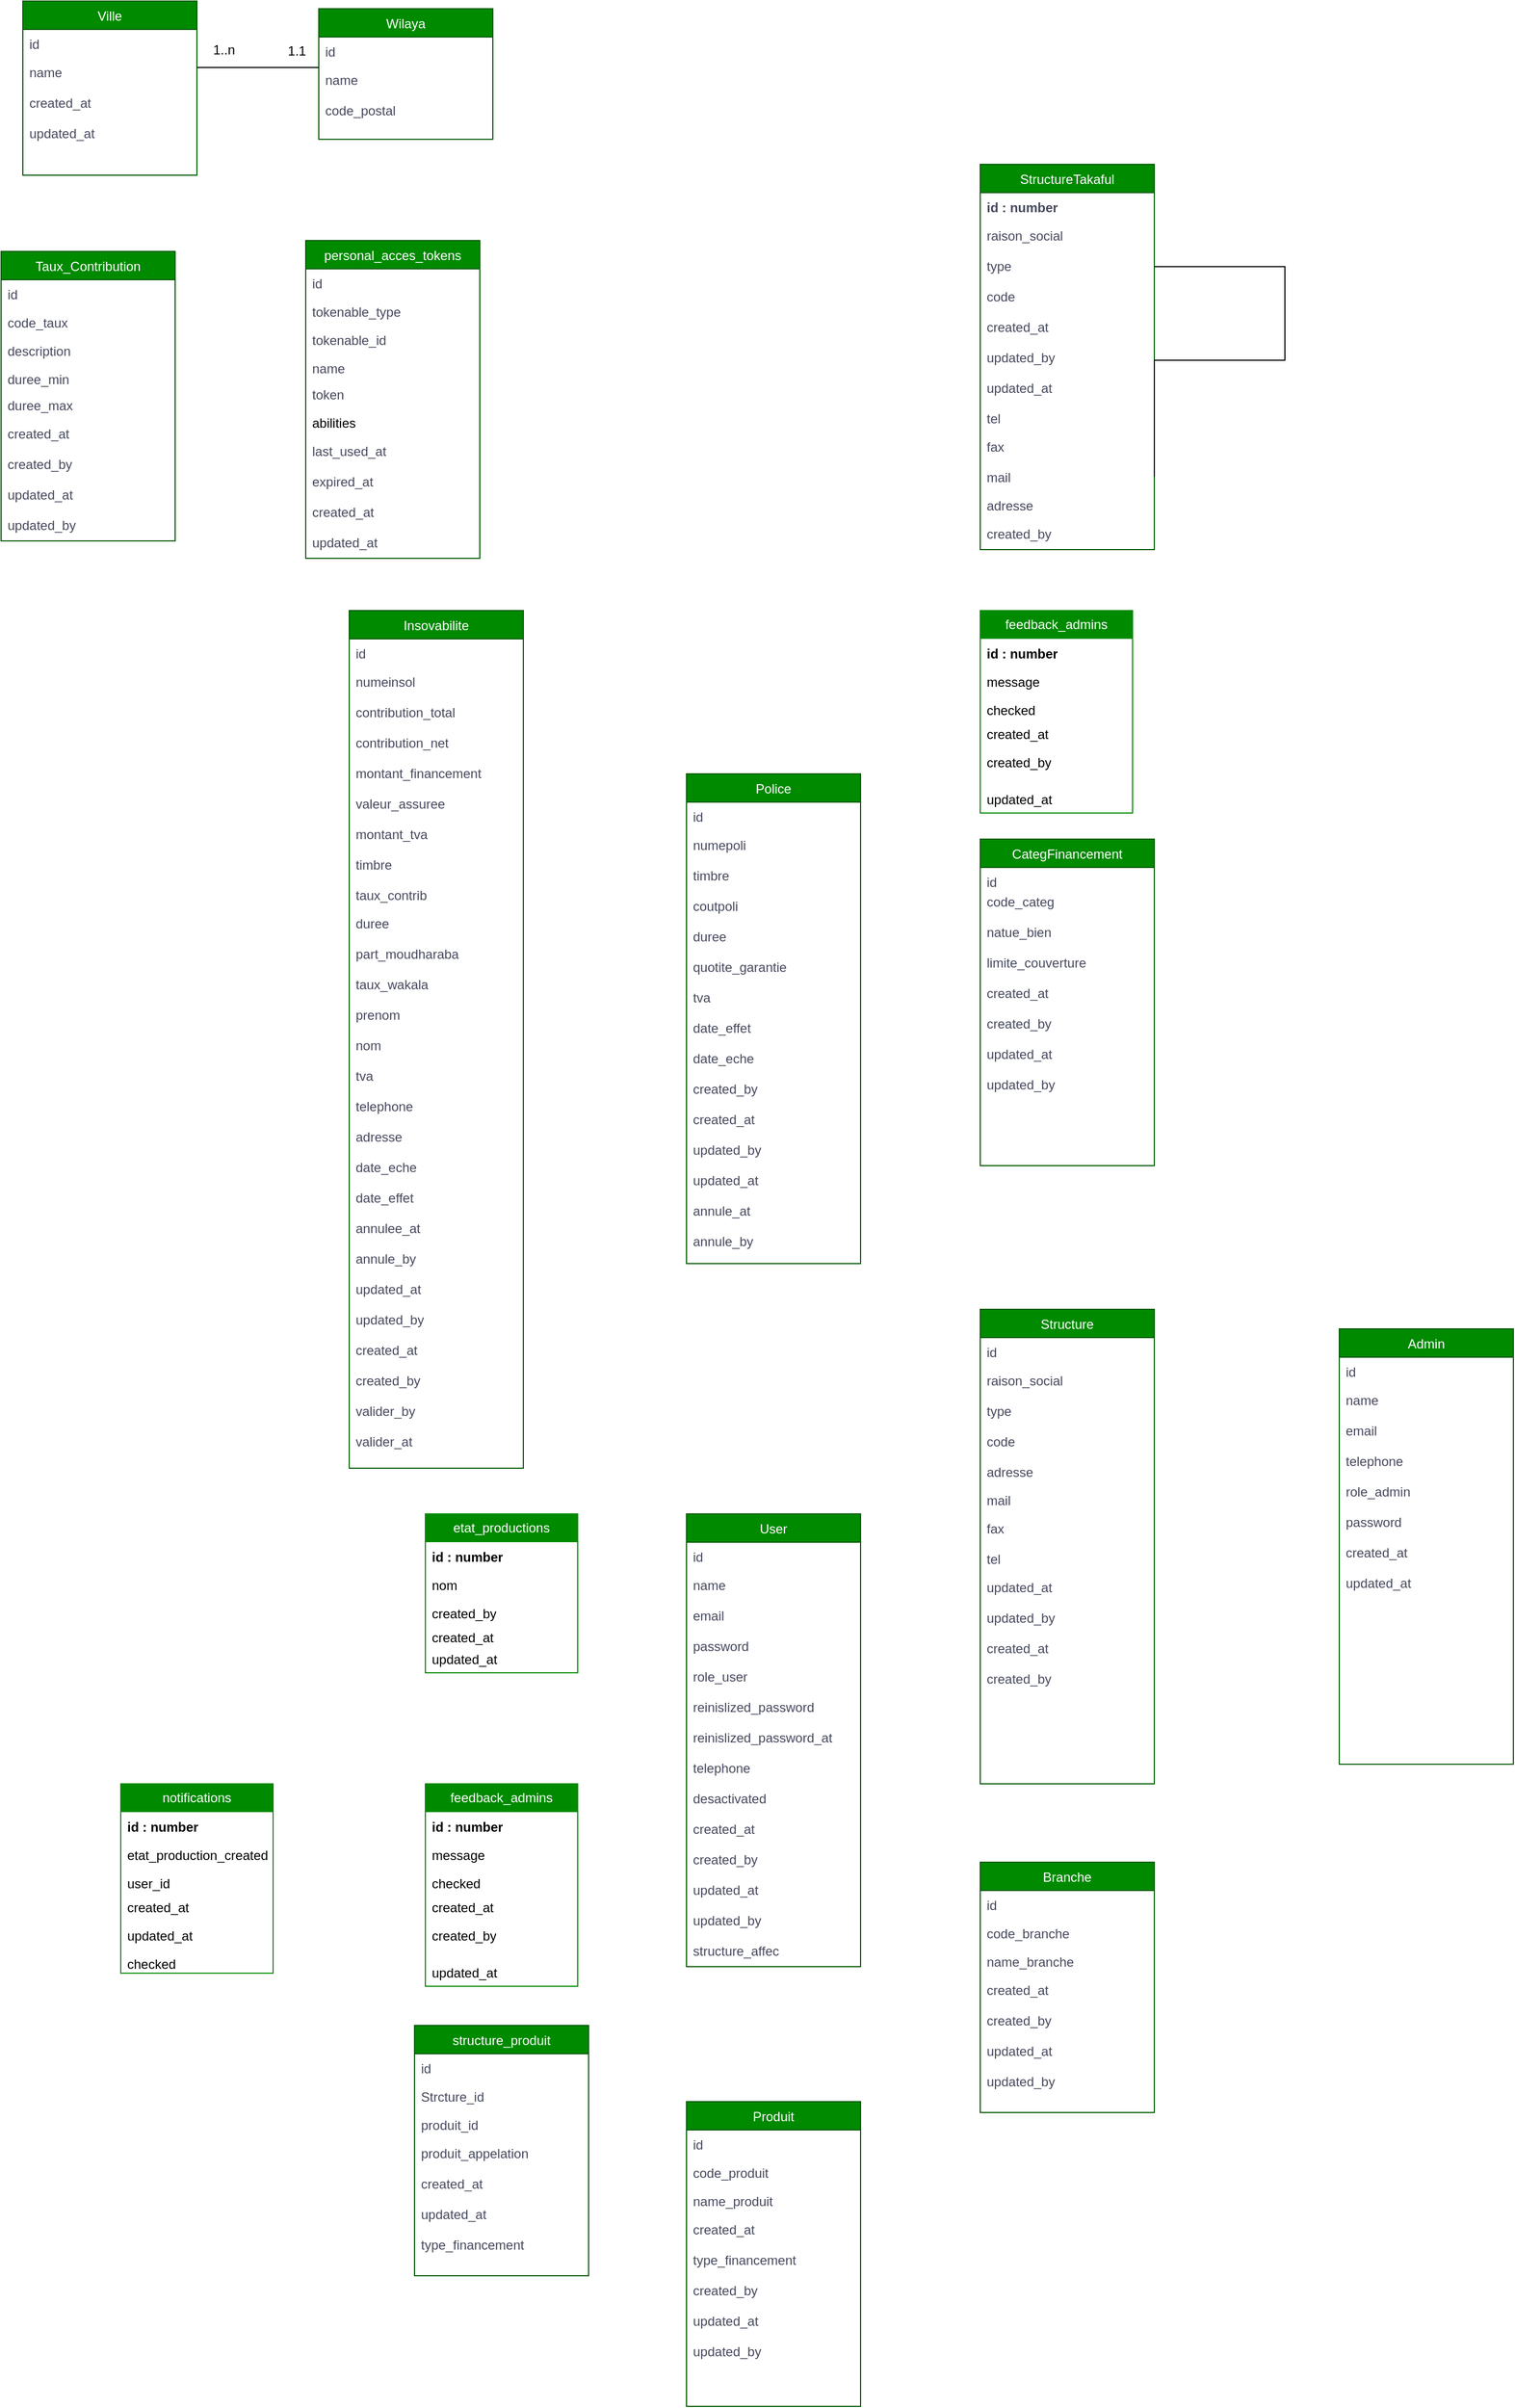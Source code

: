 <mxfile version="24.7.1" type="github">
  <diagram name="Page-1" id="SsRzKHZH-gOYaTy1nq09">
    <mxGraphModel dx="1538" dy="2024" grid="0" gridSize="10" guides="1" tooltips="1" connect="1" arrows="1" fold="1" page="1" pageScale="1" pageWidth="827" pageHeight="1169" math="0" shadow="0">
      <root>
        <mxCell id="0" />
        <mxCell id="1" parent="0" />
        <mxCell id="FcKO401UodW3xzC0N41a-9" value="Admin" style="swimlane;fontStyle=0;align=center;verticalAlign=top;childLayout=stackLayout;horizontal=1;startSize=26;horizontalStack=0;resizeParent=1;resizeLast=0;collapsible=1;marginBottom=0;rounded=0;shadow=0;strokeWidth=1;labelBackgroundColor=none;fillColor=#008a00;strokeColor=#005700;fontColor=#ffffff;" vertex="1" parent="1">
          <mxGeometry x="1870" y="520" width="160" height="400" as="geometry">
            <mxRectangle x="70" y="380" width="160" height="26" as="alternateBounds" />
          </mxGeometry>
        </mxCell>
        <mxCell id="FcKO401UodW3xzC0N41a-10" value="id" style="text;align=left;verticalAlign=top;spacingLeft=4;spacingRight=4;overflow=hidden;rotatable=0;points=[[0,0.5],[1,0.5]];portConstraint=eastwest;labelBackgroundColor=none;fontColor=#46495D;rounded=0;" vertex="1" parent="FcKO401UodW3xzC0N41a-9">
          <mxGeometry y="26" width="160" height="26" as="geometry" />
        </mxCell>
        <mxCell id="FcKO401UodW3xzC0N41a-11" value="name" style="text;align=left;verticalAlign=top;spacingLeft=4;spacingRight=4;overflow=hidden;rotatable=0;points=[[0,0.5],[1,0.5]];portConstraint=eastwest;labelBackgroundColor=none;fontColor=#46495D;rounded=0;" vertex="1" parent="FcKO401UodW3xzC0N41a-9">
          <mxGeometry y="52" width="160" height="28" as="geometry" />
        </mxCell>
        <mxCell id="FcKO401UodW3xzC0N41a-12" value="email" style="text;align=left;verticalAlign=top;spacingLeft=4;spacingRight=4;overflow=hidden;rotatable=0;points=[[0,0.5],[1,0.5]];portConstraint=eastwest;labelBackgroundColor=none;fontColor=#46495D;rounded=0;" vertex="1" parent="FcKO401UodW3xzC0N41a-9">
          <mxGeometry y="80" width="160" height="28" as="geometry" />
        </mxCell>
        <mxCell id="FcKO401UodW3xzC0N41a-13" value="telephone" style="text;align=left;verticalAlign=top;spacingLeft=4;spacingRight=4;overflow=hidden;rotatable=0;points=[[0,0.5],[1,0.5]];portConstraint=eastwest;labelBackgroundColor=none;fontColor=#46495D;rounded=0;" vertex="1" parent="FcKO401UodW3xzC0N41a-9">
          <mxGeometry y="108" width="160" height="28" as="geometry" />
        </mxCell>
        <mxCell id="FcKO401UodW3xzC0N41a-14" value="role_admin" style="text;align=left;verticalAlign=top;spacingLeft=4;spacingRight=4;overflow=hidden;rotatable=0;points=[[0,0.5],[1,0.5]];portConstraint=eastwest;labelBackgroundColor=none;fontColor=#46495D;rounded=0;" vertex="1" parent="FcKO401UodW3xzC0N41a-9">
          <mxGeometry y="136" width="160" height="28" as="geometry" />
        </mxCell>
        <mxCell id="FcKO401UodW3xzC0N41a-15" value="password" style="text;align=left;verticalAlign=top;spacingLeft=4;spacingRight=4;overflow=hidden;rotatable=0;points=[[0,0.5],[1,0.5]];portConstraint=eastwest;labelBackgroundColor=none;fontColor=#46495D;rounded=0;" vertex="1" parent="FcKO401UodW3xzC0N41a-9">
          <mxGeometry y="164" width="160" height="28" as="geometry" />
        </mxCell>
        <mxCell id="FcKO401UodW3xzC0N41a-16" value="created_at" style="text;align=left;verticalAlign=top;spacingLeft=4;spacingRight=4;overflow=hidden;rotatable=0;points=[[0,0.5],[1,0.5]];portConstraint=eastwest;labelBackgroundColor=none;fontColor=#46495D;rounded=0;" vertex="1" parent="FcKO401UodW3xzC0N41a-9">
          <mxGeometry y="192" width="160" height="28" as="geometry" />
        </mxCell>
        <mxCell id="FcKO401UodW3xzC0N41a-17" value="updated_at" style="text;align=left;verticalAlign=top;spacingLeft=4;spacingRight=4;overflow=hidden;rotatable=0;points=[[0,0.5],[1,0.5]];portConstraint=eastwest;labelBackgroundColor=none;fontColor=#46495D;rounded=0;" vertex="1" parent="FcKO401UodW3xzC0N41a-9">
          <mxGeometry y="220" width="160" height="28" as="geometry" />
        </mxCell>
        <mxCell id="FcKO401UodW3xzC0N41a-18" value="Structure" style="swimlane;fontStyle=0;align=center;verticalAlign=top;childLayout=stackLayout;horizontal=1;startSize=26;horizontalStack=0;resizeParent=1;resizeLast=0;collapsible=1;marginBottom=0;rounded=0;shadow=0;strokeWidth=1;labelBackgroundColor=none;fillColor=#008a00;strokeColor=#005700;fontColor=#ffffff;" vertex="1" parent="1">
          <mxGeometry x="1540" y="502" width="160" height="436" as="geometry">
            <mxRectangle x="70" y="380" width="160" height="26" as="alternateBounds" />
          </mxGeometry>
        </mxCell>
        <mxCell id="FcKO401UodW3xzC0N41a-19" value="id" style="text;align=left;verticalAlign=top;spacingLeft=4;spacingRight=4;overflow=hidden;rotatable=0;points=[[0,0.5],[1,0.5]];portConstraint=eastwest;labelBackgroundColor=none;fontColor=#46495D;rounded=0;" vertex="1" parent="FcKO401UodW3xzC0N41a-18">
          <mxGeometry y="26" width="160" height="26" as="geometry" />
        </mxCell>
        <mxCell id="FcKO401UodW3xzC0N41a-20" value="raison_social" style="text;align=left;verticalAlign=top;spacingLeft=4;spacingRight=4;overflow=hidden;rotatable=0;points=[[0,0.5],[1,0.5]];portConstraint=eastwest;labelBackgroundColor=none;fontColor=#46495D;rounded=0;" vertex="1" parent="FcKO401UodW3xzC0N41a-18">
          <mxGeometry y="52" width="160" height="28" as="geometry" />
        </mxCell>
        <mxCell id="FcKO401UodW3xzC0N41a-21" value="type" style="text;align=left;verticalAlign=top;spacingLeft=4;spacingRight=4;overflow=hidden;rotatable=0;points=[[0,0.5],[1,0.5]];portConstraint=eastwest;labelBackgroundColor=none;fontColor=#46495D;rounded=0;" vertex="1" parent="FcKO401UodW3xzC0N41a-18">
          <mxGeometry y="80" width="160" height="28" as="geometry" />
        </mxCell>
        <mxCell id="FcKO401UodW3xzC0N41a-22" value="code" style="text;align=left;verticalAlign=top;spacingLeft=4;spacingRight=4;overflow=hidden;rotatable=0;points=[[0,0.5],[1,0.5]];portConstraint=eastwest;labelBackgroundColor=none;fontColor=#46495D;rounded=0;" vertex="1" parent="FcKO401UodW3xzC0N41a-18">
          <mxGeometry y="108" width="160" height="28" as="geometry" />
        </mxCell>
        <mxCell id="FcKO401UodW3xzC0N41a-23" value="adresse" style="text;align=left;verticalAlign=top;spacingLeft=4;spacingRight=4;overflow=hidden;rotatable=0;points=[[0,0.5],[1,0.5]];portConstraint=eastwest;labelBackgroundColor=none;fontColor=#46495D;rounded=0;" vertex="1" parent="FcKO401UodW3xzC0N41a-18">
          <mxGeometry y="136" width="160" height="26" as="geometry" />
        </mxCell>
        <mxCell id="FcKO401UodW3xzC0N41a-24" value="mail" style="text;align=left;verticalAlign=top;spacingLeft=4;spacingRight=4;overflow=hidden;rotatable=0;points=[[0,0.5],[1,0.5]];portConstraint=eastwest;labelBackgroundColor=none;fontColor=#46495D;rounded=0;" vertex="1" parent="FcKO401UodW3xzC0N41a-18">
          <mxGeometry y="162" width="160" height="26" as="geometry" />
        </mxCell>
        <mxCell id="FcKO401UodW3xzC0N41a-25" value="fax" style="text;align=left;verticalAlign=top;spacingLeft=4;spacingRight=4;overflow=hidden;rotatable=0;points=[[0,0.5],[1,0.5]];portConstraint=eastwest;labelBackgroundColor=none;fontColor=#46495D;rounded=0;" vertex="1" parent="FcKO401UodW3xzC0N41a-18">
          <mxGeometry y="188" width="160" height="28" as="geometry" />
        </mxCell>
        <mxCell id="FcKO401UodW3xzC0N41a-26" value="tel" style="text;align=left;verticalAlign=top;spacingLeft=4;spacingRight=4;overflow=hidden;rotatable=0;points=[[0,0.5],[1,0.5]];portConstraint=eastwest;labelBackgroundColor=none;fontColor=#46495D;rounded=0;" vertex="1" parent="FcKO401UodW3xzC0N41a-18">
          <mxGeometry y="216" width="160" height="26" as="geometry" />
        </mxCell>
        <mxCell id="FcKO401UodW3xzC0N41a-27" value="updated_at" style="text;align=left;verticalAlign=top;spacingLeft=4;spacingRight=4;overflow=hidden;rotatable=0;points=[[0,0.5],[1,0.5]];portConstraint=eastwest;labelBackgroundColor=none;fontColor=#46495D;rounded=0;" vertex="1" parent="FcKO401UodW3xzC0N41a-18">
          <mxGeometry y="242" width="160" height="28" as="geometry" />
        </mxCell>
        <mxCell id="FcKO401UodW3xzC0N41a-28" value="updated_by" style="text;align=left;verticalAlign=top;spacingLeft=4;spacingRight=4;overflow=hidden;rotatable=0;points=[[0,0.5],[1,0.5]];portConstraint=eastwest;labelBackgroundColor=none;fontColor=#46495D;rounded=0;" vertex="1" parent="FcKO401UodW3xzC0N41a-18">
          <mxGeometry y="270" width="160" height="28" as="geometry" />
        </mxCell>
        <mxCell id="FcKO401UodW3xzC0N41a-29" value="created_at" style="text;align=left;verticalAlign=top;spacingLeft=4;spacingRight=4;overflow=hidden;rotatable=0;points=[[0,0.5],[1,0.5]];portConstraint=eastwest;labelBackgroundColor=none;fontColor=#46495D;rounded=0;" vertex="1" parent="FcKO401UodW3xzC0N41a-18">
          <mxGeometry y="298" width="160" height="28" as="geometry" />
        </mxCell>
        <mxCell id="FcKO401UodW3xzC0N41a-30" value="created_by" style="text;align=left;verticalAlign=top;spacingLeft=4;spacingRight=4;overflow=hidden;rotatable=0;points=[[0,0.5],[1,0.5]];portConstraint=eastwest;labelBackgroundColor=none;fontColor=#46495D;rounded=0;" vertex="1" parent="FcKO401UodW3xzC0N41a-18">
          <mxGeometry y="326" width="160" height="28" as="geometry" />
        </mxCell>
        <mxCell id="FcKO401UodW3xzC0N41a-31" value="CategFinancement" style="swimlane;fontStyle=0;align=center;verticalAlign=top;childLayout=stackLayout;horizontal=1;startSize=26;horizontalStack=0;resizeParent=1;resizeLast=0;collapsible=1;marginBottom=0;rounded=0;shadow=0;strokeWidth=1;labelBackgroundColor=none;fillColor=#008a00;strokeColor=#005700;fontColor=#ffffff;" vertex="1" parent="1">
          <mxGeometry x="1540" y="70" width="160" height="300" as="geometry">
            <mxRectangle x="70" y="380" width="160" height="26" as="alternateBounds" />
          </mxGeometry>
        </mxCell>
        <mxCell id="FcKO401UodW3xzC0N41a-32" value="id" style="text;align=left;verticalAlign=top;spacingLeft=4;spacingRight=4;overflow=hidden;rotatable=0;points=[[0,0.5],[1,0.5]];portConstraint=eastwest;rounded=0;shadow=0;html=0;labelBackgroundColor=none;fontColor=#46495D;" vertex="1" parent="FcKO401UodW3xzC0N41a-31">
          <mxGeometry y="26" width="160" height="18" as="geometry" />
        </mxCell>
        <mxCell id="FcKO401UodW3xzC0N41a-33" value="code_categ" style="text;align=left;verticalAlign=top;spacingLeft=4;spacingRight=4;overflow=hidden;rotatable=0;points=[[0,0.5],[1,0.5]];portConstraint=eastwest;rounded=0;shadow=0;html=0;labelBackgroundColor=none;fontColor=#46495D;" vertex="1" parent="FcKO401UodW3xzC0N41a-31">
          <mxGeometry y="44" width="160" height="28" as="geometry" />
        </mxCell>
        <mxCell id="FcKO401UodW3xzC0N41a-34" value="natue_bien" style="text;align=left;verticalAlign=top;spacingLeft=4;spacingRight=4;overflow=hidden;rotatable=0;points=[[0,0.5],[1,0.5]];portConstraint=eastwest;rounded=0;shadow=0;html=0;labelBackgroundColor=none;fontColor=#46495D;" vertex="1" parent="FcKO401UodW3xzC0N41a-31">
          <mxGeometry y="72" width="160" height="28" as="geometry" />
        </mxCell>
        <mxCell id="FcKO401UodW3xzC0N41a-35" value="limite_couverture" style="text;align=left;verticalAlign=top;spacingLeft=4;spacingRight=4;overflow=hidden;rotatable=0;points=[[0,0.5],[1,0.5]];portConstraint=eastwest;rounded=0;shadow=0;html=0;labelBackgroundColor=none;fontColor=#46495D;" vertex="1" parent="FcKO401UodW3xzC0N41a-31">
          <mxGeometry y="100" width="160" height="28" as="geometry" />
        </mxCell>
        <mxCell id="FcKO401UodW3xzC0N41a-36" value="created_at" style="text;align=left;verticalAlign=top;spacingLeft=4;spacingRight=4;overflow=hidden;rotatable=0;points=[[0,0.5],[1,0.5]];portConstraint=eastwest;labelBackgroundColor=none;fontColor=#46495D;rounded=0;" vertex="1" parent="FcKO401UodW3xzC0N41a-31">
          <mxGeometry y="128" width="160" height="28" as="geometry" />
        </mxCell>
        <mxCell id="FcKO401UodW3xzC0N41a-37" value="created_by" style="text;align=left;verticalAlign=top;spacingLeft=4;spacingRight=4;overflow=hidden;rotatable=0;points=[[0,0.5],[1,0.5]];portConstraint=eastwest;labelBackgroundColor=none;fontColor=#46495D;rounded=0;" vertex="1" parent="FcKO401UodW3xzC0N41a-31">
          <mxGeometry y="156" width="160" height="28" as="geometry" />
        </mxCell>
        <mxCell id="FcKO401UodW3xzC0N41a-38" value="updated_at" style="text;align=left;verticalAlign=top;spacingLeft=4;spacingRight=4;overflow=hidden;rotatable=0;points=[[0,0.5],[1,0.5]];portConstraint=eastwest;labelBackgroundColor=none;fontColor=#46495D;rounded=0;" vertex="1" parent="FcKO401UodW3xzC0N41a-31">
          <mxGeometry y="184" width="160" height="28" as="geometry" />
        </mxCell>
        <mxCell id="FcKO401UodW3xzC0N41a-39" value="updated_by" style="text;align=left;verticalAlign=top;spacingLeft=4;spacingRight=4;overflow=hidden;rotatable=0;points=[[0,0.5],[1,0.5]];portConstraint=eastwest;labelBackgroundColor=none;fontColor=#46495D;rounded=0;" vertex="1" parent="FcKO401UodW3xzC0N41a-31">
          <mxGeometry y="212" width="160" height="28" as="geometry" />
        </mxCell>
        <mxCell id="FcKO401UodW3xzC0N41a-40" value="&lt;font color=&quot;#ffffff&quot;&gt;feedback_admins&lt;/font&gt;" style="swimlane;fontStyle=0;childLayout=stackLayout;horizontal=1;startSize=26;fillColor=#008A00;horizontalStack=0;resizeParent=1;resizeParentMax=0;resizeLast=0;collapsible=1;marginBottom=0;whiteSpace=wrap;html=1;swimlaneFillColor=default;swimlaneLine=0;strokeColor=#008A00;" vertex="1" parent="1">
          <mxGeometry x="1540" y="-140" width="140" height="186" as="geometry" />
        </mxCell>
        <mxCell id="FcKO401UodW3xzC0N41a-41" value="&lt;b&gt;id : number&lt;/b&gt;" style="text;strokeColor=none;fillColor=none;align=left;verticalAlign=top;spacingLeft=4;spacingRight=4;overflow=hidden;rotatable=0;points=[[0,0.5],[1,0.5]];portConstraint=eastwest;whiteSpace=wrap;html=1;" vertex="1" parent="FcKO401UodW3xzC0N41a-40">
          <mxGeometry y="26" width="140" height="26" as="geometry" />
        </mxCell>
        <mxCell id="FcKO401UodW3xzC0N41a-42" value="message&amp;nbsp;&lt;div&gt;&lt;br&gt;&lt;/div&gt;" style="text;strokeColor=none;fillColor=none;align=left;verticalAlign=top;spacingLeft=4;spacingRight=4;overflow=hidden;rotatable=0;points=[[0,0.5],[1,0.5]];portConstraint=eastwest;whiteSpace=wrap;html=1;" vertex="1" parent="FcKO401UodW3xzC0N41a-40">
          <mxGeometry y="52" width="140" height="26" as="geometry" />
        </mxCell>
        <mxCell id="FcKO401UodW3xzC0N41a-43" value="checked&amp;nbsp;&lt;div&gt;&lt;br&gt;&lt;/div&gt;" style="text;strokeColor=none;fillColor=none;align=left;verticalAlign=top;spacingLeft=4;spacingRight=4;overflow=hidden;rotatable=0;points=[[0,0.5],[1,0.5]];portConstraint=eastwest;whiteSpace=wrap;html=1;" vertex="1" parent="FcKO401UodW3xzC0N41a-40">
          <mxGeometry y="78" width="140" height="22" as="geometry" />
        </mxCell>
        <mxCell id="FcKO401UodW3xzC0N41a-107" value="created_at" style="text;strokeColor=none;fillColor=none;align=left;verticalAlign=top;spacingLeft=4;spacingRight=4;overflow=hidden;rotatable=0;points=[[0,0.5],[1,0.5]];portConstraint=eastwest;whiteSpace=wrap;html=1;" vertex="1" parent="FcKO401UodW3xzC0N41a-40">
          <mxGeometry y="100" width="140" height="26" as="geometry" />
        </mxCell>
        <mxCell id="FcKO401UodW3xzC0N41a-164" value="created_by" style="text;strokeColor=none;fillColor=none;align=left;verticalAlign=top;spacingLeft=4;spacingRight=4;overflow=hidden;rotatable=0;points=[[0,0.5],[1,0.5]];portConstraint=eastwest;whiteSpace=wrap;html=1;" vertex="1" parent="FcKO401UodW3xzC0N41a-40">
          <mxGeometry y="126" width="140" height="34" as="geometry" />
        </mxCell>
        <mxCell id="FcKO401UodW3xzC0N41a-165" value="updated_at" style="text;strokeColor=none;fillColor=none;align=left;verticalAlign=top;spacingLeft=4;spacingRight=4;overflow=hidden;rotatable=0;points=[[0,0.5],[1,0.5]];portConstraint=eastwest;whiteSpace=wrap;html=1;" vertex="1" parent="FcKO401UodW3xzC0N41a-40">
          <mxGeometry y="160" width="140" height="26" as="geometry" />
        </mxCell>
        <mxCell id="FcKO401UodW3xzC0N41a-49" value="StructureTakaful" style="swimlane;fontStyle=0;align=center;verticalAlign=top;childLayout=stackLayout;horizontal=1;startSize=26;horizontalStack=0;resizeParent=1;resizeLast=0;collapsible=1;marginBottom=0;rounded=0;shadow=0;strokeWidth=1;labelBackgroundColor=none;fillColor=#008a00;strokeColor=#005700;fontColor=#ffffff;" vertex="1" parent="1">
          <mxGeometry x="1540" y="-550" width="160" height="354" as="geometry">
            <mxRectangle x="70" y="380" width="160" height="26" as="alternateBounds" />
          </mxGeometry>
        </mxCell>
        <mxCell id="FcKO401UodW3xzC0N41a-50" value="id : number" style="text;align=left;verticalAlign=top;spacingLeft=4;spacingRight=4;overflow=hidden;rotatable=0;points=[[0,0.5],[1,0.5]];portConstraint=eastwest;labelBackgroundColor=none;fontColor=#46495D;rounded=0;fontStyle=1" vertex="1" parent="FcKO401UodW3xzC0N41a-49">
          <mxGeometry y="26" width="160" height="26" as="geometry" />
        </mxCell>
        <mxCell id="FcKO401UodW3xzC0N41a-51" value="raison_social" style="text;align=left;verticalAlign=top;spacingLeft=4;spacingRight=4;overflow=hidden;rotatable=0;points=[[0,0.5],[1,0.5]];portConstraint=eastwest;labelBackgroundColor=none;fontColor=#46495D;rounded=0;" vertex="1" parent="FcKO401UodW3xzC0N41a-49">
          <mxGeometry y="52" width="160" height="28" as="geometry" />
        </mxCell>
        <mxCell id="FcKO401UodW3xzC0N41a-52" value="type" style="text;align=left;verticalAlign=top;spacingLeft=4;spacingRight=4;overflow=hidden;rotatable=0;points=[[0,0.5],[1,0.5]];portConstraint=eastwest;labelBackgroundColor=none;fontColor=#46495D;rounded=0;" vertex="1" parent="FcKO401UodW3xzC0N41a-49">
          <mxGeometry y="80" width="160" height="28" as="geometry" />
        </mxCell>
        <mxCell id="FcKO401UodW3xzC0N41a-53" value="code" style="text;align=left;verticalAlign=top;spacingLeft=4;spacingRight=4;overflow=hidden;rotatable=0;points=[[0,0.5],[1,0.5]];portConstraint=eastwest;labelBackgroundColor=none;fontColor=#46495D;rounded=0;" vertex="1" parent="FcKO401UodW3xzC0N41a-49">
          <mxGeometry y="108" width="160" height="28" as="geometry" />
        </mxCell>
        <mxCell id="FcKO401UodW3xzC0N41a-56" value="created_at" style="text;align=left;verticalAlign=top;spacingLeft=4;spacingRight=4;overflow=hidden;rotatable=0;points=[[0,0.5],[1,0.5]];portConstraint=eastwest;labelBackgroundColor=none;fontColor=#46495D;rounded=0;" vertex="1" parent="FcKO401UodW3xzC0N41a-49">
          <mxGeometry y="136" width="160" height="28" as="geometry" />
        </mxCell>
        <mxCell id="FcKO401UodW3xzC0N41a-57" value="updated_by" style="text;align=left;verticalAlign=top;spacingLeft=4;spacingRight=4;overflow=hidden;rotatable=0;points=[[0,0.5],[1,0.5]];portConstraint=eastwest;labelBackgroundColor=none;fontColor=#46495D;rounded=0;" vertex="1" parent="FcKO401UodW3xzC0N41a-49">
          <mxGeometry y="164" width="160" height="28" as="geometry" />
        </mxCell>
        <mxCell id="FcKO401UodW3xzC0N41a-58" value="updated_at" style="text;align=left;verticalAlign=top;spacingLeft=4;spacingRight=4;overflow=hidden;rotatable=0;points=[[0,0.5],[1,0.5]];portConstraint=eastwest;labelBackgroundColor=none;fontColor=#46495D;rounded=0;" vertex="1" parent="FcKO401UodW3xzC0N41a-49">
          <mxGeometry y="192" width="160" height="28" as="geometry" />
        </mxCell>
        <mxCell id="FcKO401UodW3xzC0N41a-59" value="tel" style="text;align=left;verticalAlign=top;spacingLeft=4;spacingRight=4;overflow=hidden;rotatable=0;points=[[0,0.5],[1,0.5]];portConstraint=eastwest;labelBackgroundColor=none;fontColor=#46495D;rounded=0;" vertex="1" parent="FcKO401UodW3xzC0N41a-49">
          <mxGeometry y="220" width="160" height="26" as="geometry" />
        </mxCell>
        <mxCell id="FcKO401UodW3xzC0N41a-60" value="fax" style="text;align=left;verticalAlign=top;spacingLeft=4;spacingRight=4;overflow=hidden;rotatable=0;points=[[0,0.5],[1,0.5]];portConstraint=eastwest;labelBackgroundColor=none;fontColor=#46495D;rounded=0;" vertex="1" parent="FcKO401UodW3xzC0N41a-49">
          <mxGeometry y="246" width="160" height="28" as="geometry" />
        </mxCell>
        <mxCell id="FcKO401UodW3xzC0N41a-61" value="mail" style="text;align=left;verticalAlign=top;spacingLeft=4;spacingRight=4;overflow=hidden;rotatable=0;points=[[0,0.5],[1,0.5]];portConstraint=eastwest;labelBackgroundColor=none;fontColor=#46495D;rounded=0;" vertex="1" parent="FcKO401UodW3xzC0N41a-49">
          <mxGeometry y="274" width="160" height="26" as="geometry" />
        </mxCell>
        <mxCell id="FcKO401UodW3xzC0N41a-62" value="adresse" style="text;align=left;verticalAlign=top;spacingLeft=4;spacingRight=4;overflow=hidden;rotatable=0;points=[[0,0.5],[1,0.5]];portConstraint=eastwest;labelBackgroundColor=none;fontColor=#46495D;rounded=0;" vertex="1" parent="FcKO401UodW3xzC0N41a-49">
          <mxGeometry y="300" width="160" height="26" as="geometry" />
        </mxCell>
        <mxCell id="FcKO401UodW3xzC0N41a-63" value="created_by" style="text;align=left;verticalAlign=top;spacingLeft=4;spacingRight=4;overflow=hidden;rotatable=0;points=[[0,0.5],[1,0.5]];portConstraint=eastwest;labelBackgroundColor=none;fontColor=#46495D;rounded=0;" vertex="1" parent="FcKO401UodW3xzC0N41a-49">
          <mxGeometry y="326" width="160" height="28" as="geometry" />
        </mxCell>
        <mxCell id="FcKO401UodW3xzC0N41a-64" style="edgeStyle=orthogonalEdgeStyle;rounded=0;orthogonalLoop=1;jettySize=auto;html=1;endArrow=none;endFill=0;entryX=1;entryY=0.5;entryDx=0;entryDy=0;exitX=1;exitY=0.5;exitDx=0;exitDy=0;" edge="1" parent="FcKO401UodW3xzC0N41a-49" source="FcKO401UodW3xzC0N41a-52" target="FcKO401UodW3xzC0N41a-61">
          <mxGeometry relative="1" as="geometry">
            <Array as="points">
              <mxPoint x="280" y="94" />
              <mxPoint x="280" y="180" />
              <mxPoint x="160" y="180" />
            </Array>
            <mxPoint x="350" y="257" as="targetPoint" />
            <mxPoint x="360" y="210" as="sourcePoint" />
          </mxGeometry>
        </mxCell>
        <mxCell id="FcKO401UodW3xzC0N41a-98" value="Branche" style="swimlane;fontStyle=0;align=center;verticalAlign=top;childLayout=stackLayout;horizontal=1;startSize=26;horizontalStack=0;resizeParent=1;resizeLast=0;collapsible=1;marginBottom=0;rounded=0;shadow=0;strokeWidth=1;labelBackgroundColor=none;fillColor=#008a00;strokeColor=#005700;fontColor=#ffffff;" vertex="1" parent="1">
          <mxGeometry x="1540" y="1010" width="160" height="230" as="geometry">
            <mxRectangle x="70" y="380" width="160" height="26" as="alternateBounds" />
          </mxGeometry>
        </mxCell>
        <mxCell id="FcKO401UodW3xzC0N41a-99" value="id" style="text;align=left;verticalAlign=top;spacingLeft=4;spacingRight=4;overflow=hidden;rotatable=0;points=[[0,0.5],[1,0.5]];portConstraint=eastwest;rounded=0;shadow=0;html=0;labelBackgroundColor=none;fontColor=#46495D;" vertex="1" parent="FcKO401UodW3xzC0N41a-98">
          <mxGeometry y="26" width="160" height="26" as="geometry" />
        </mxCell>
        <mxCell id="FcKO401UodW3xzC0N41a-100" value="code_branche" style="text;align=left;verticalAlign=top;spacingLeft=4;spacingRight=4;overflow=hidden;rotatable=0;points=[[0,0.5],[1,0.5]];portConstraint=eastwest;labelBackgroundColor=none;fontColor=#46495D;rounded=0;" vertex="1" parent="FcKO401UodW3xzC0N41a-98">
          <mxGeometry y="52" width="160" height="26" as="geometry" />
        </mxCell>
        <mxCell id="FcKO401UodW3xzC0N41a-101" value="name_branche" style="text;align=left;verticalAlign=top;spacingLeft=4;spacingRight=4;overflow=hidden;rotatable=0;points=[[0,0.5],[1,0.5]];portConstraint=eastwest;rounded=0;shadow=0;html=0;labelBackgroundColor=none;fontColor=#46495D;" vertex="1" parent="FcKO401UodW3xzC0N41a-98">
          <mxGeometry y="78" width="160" height="26" as="geometry" />
        </mxCell>
        <mxCell id="FcKO401UodW3xzC0N41a-102" value="created_at" style="text;align=left;verticalAlign=top;spacingLeft=4;spacingRight=4;overflow=hidden;rotatable=0;points=[[0,0.5],[1,0.5]];portConstraint=eastwest;labelBackgroundColor=none;fontColor=#46495D;rounded=0;" vertex="1" parent="FcKO401UodW3xzC0N41a-98">
          <mxGeometry y="104" width="160" height="28" as="geometry" />
        </mxCell>
        <mxCell id="FcKO401UodW3xzC0N41a-103" value="created_by" style="text;align=left;verticalAlign=top;spacingLeft=4;spacingRight=4;overflow=hidden;rotatable=0;points=[[0,0.5],[1,0.5]];portConstraint=eastwest;labelBackgroundColor=none;fontColor=#46495D;rounded=0;" vertex="1" parent="FcKO401UodW3xzC0N41a-98">
          <mxGeometry y="132" width="160" height="28" as="geometry" />
        </mxCell>
        <mxCell id="FcKO401UodW3xzC0N41a-104" value="updated_at" style="text;align=left;verticalAlign=top;spacingLeft=4;spacingRight=4;overflow=hidden;rotatable=0;points=[[0,0.5],[1,0.5]];portConstraint=eastwest;labelBackgroundColor=none;fontColor=#46495D;rounded=0;" vertex="1" parent="FcKO401UodW3xzC0N41a-98">
          <mxGeometry y="160" width="160" height="28" as="geometry" />
        </mxCell>
        <mxCell id="FcKO401UodW3xzC0N41a-105" value="updated_by" style="text;align=left;verticalAlign=top;spacingLeft=4;spacingRight=4;overflow=hidden;rotatable=0;points=[[0,0.5],[1,0.5]];portConstraint=eastwest;labelBackgroundColor=none;fontColor=#46495D;rounded=0;" vertex="1" parent="FcKO401UodW3xzC0N41a-98">
          <mxGeometry y="188" width="160" height="28" as="geometry" />
        </mxCell>
        <mxCell id="FcKO401UodW3xzC0N41a-108" value="User" style="swimlane;fontStyle=0;align=center;verticalAlign=top;childLayout=stackLayout;horizontal=1;startSize=26;horizontalStack=0;resizeParent=1;resizeLast=0;collapsible=1;marginBottom=0;rounded=0;shadow=0;strokeWidth=1;labelBackgroundColor=none;fillColor=#008a00;strokeColor=#005700;fontColor=#ffffff;" vertex="1" parent="1">
          <mxGeometry x="1270" y="690" width="160" height="416" as="geometry">
            <mxRectangle x="70" y="380" width="160" height="26" as="alternateBounds" />
          </mxGeometry>
        </mxCell>
        <mxCell id="FcKO401UodW3xzC0N41a-109" value="id" style="text;align=left;verticalAlign=top;spacingLeft=4;spacingRight=4;overflow=hidden;rotatable=0;points=[[0,0.5],[1,0.5]];portConstraint=eastwest;labelBackgroundColor=none;fontColor=#46495D;rounded=0;" vertex="1" parent="FcKO401UodW3xzC0N41a-108">
          <mxGeometry y="26" width="160" height="26" as="geometry" />
        </mxCell>
        <mxCell id="FcKO401UodW3xzC0N41a-110" value="name" style="text;align=left;verticalAlign=top;spacingLeft=4;spacingRight=4;overflow=hidden;rotatable=0;points=[[0,0.5],[1,0.5]];portConstraint=eastwest;labelBackgroundColor=none;fontColor=#46495D;rounded=0;" vertex="1" parent="FcKO401UodW3xzC0N41a-108">
          <mxGeometry y="52" width="160" height="28" as="geometry" />
        </mxCell>
        <mxCell id="FcKO401UodW3xzC0N41a-111" value="email" style="text;align=left;verticalAlign=top;spacingLeft=4;spacingRight=4;overflow=hidden;rotatable=0;points=[[0,0.5],[1,0.5]];portConstraint=eastwest;labelBackgroundColor=none;fontColor=#46495D;rounded=0;" vertex="1" parent="FcKO401UodW3xzC0N41a-108">
          <mxGeometry y="80" width="160" height="28" as="geometry" />
        </mxCell>
        <mxCell id="FcKO401UodW3xzC0N41a-112" value="password" style="text;align=left;verticalAlign=top;spacingLeft=4;spacingRight=4;overflow=hidden;rotatable=0;points=[[0,0.5],[1,0.5]];portConstraint=eastwest;labelBackgroundColor=none;fontColor=#46495D;rounded=0;" vertex="1" parent="FcKO401UodW3xzC0N41a-108">
          <mxGeometry y="108" width="160" height="28" as="geometry" />
        </mxCell>
        <mxCell id="FcKO401UodW3xzC0N41a-113" value="role_user&#xa;" style="text;align=left;verticalAlign=top;spacingLeft=4;spacingRight=4;overflow=hidden;rotatable=0;points=[[0,0.5],[1,0.5]];portConstraint=eastwest;labelBackgroundColor=none;fontColor=#46495D;rounded=0;" vertex="1" parent="FcKO401UodW3xzC0N41a-108">
          <mxGeometry y="136" width="160" height="28" as="geometry" />
        </mxCell>
        <mxCell id="FcKO401UodW3xzC0N41a-114" value="reinislized_password" style="text;align=left;verticalAlign=top;spacingLeft=4;spacingRight=4;overflow=hidden;rotatable=0;points=[[0,0.5],[1,0.5]];portConstraint=eastwest;labelBackgroundColor=none;fontColor=#46495D;rounded=0;" vertex="1" parent="FcKO401UodW3xzC0N41a-108">
          <mxGeometry y="164" width="160" height="28" as="geometry" />
        </mxCell>
        <mxCell id="FcKO401UodW3xzC0N41a-115" value="reinislized_password_at" style="text;align=left;verticalAlign=top;spacingLeft=4;spacingRight=4;overflow=hidden;rotatable=0;points=[[0,0.5],[1,0.5]];portConstraint=eastwest;labelBackgroundColor=none;fontColor=#46495D;rounded=0;" vertex="1" parent="FcKO401UodW3xzC0N41a-108">
          <mxGeometry y="192" width="160" height="28" as="geometry" />
        </mxCell>
        <mxCell id="FcKO401UodW3xzC0N41a-116" value="telephone" style="text;align=left;verticalAlign=top;spacingLeft=4;spacingRight=4;overflow=hidden;rotatable=0;points=[[0,0.5],[1,0.5]];portConstraint=eastwest;labelBackgroundColor=none;fontColor=#46495D;rounded=0;" vertex="1" parent="FcKO401UodW3xzC0N41a-108">
          <mxGeometry y="220" width="160" height="28" as="geometry" />
        </mxCell>
        <mxCell id="FcKO401UodW3xzC0N41a-117" value="desactivated" style="text;align=left;verticalAlign=top;spacingLeft=4;spacingRight=4;overflow=hidden;rotatable=0;points=[[0,0.5],[1,0.5]];portConstraint=eastwest;labelBackgroundColor=none;fontColor=#46495D;rounded=0;" vertex="1" parent="FcKO401UodW3xzC0N41a-108">
          <mxGeometry y="248" width="160" height="28" as="geometry" />
        </mxCell>
        <mxCell id="FcKO401UodW3xzC0N41a-118" value="created_at" style="text;align=left;verticalAlign=top;spacingLeft=4;spacingRight=4;overflow=hidden;rotatable=0;points=[[0,0.5],[1,0.5]];portConstraint=eastwest;labelBackgroundColor=none;fontColor=#46495D;rounded=0;" vertex="1" parent="FcKO401UodW3xzC0N41a-108">
          <mxGeometry y="276" width="160" height="28" as="geometry" />
        </mxCell>
        <mxCell id="FcKO401UodW3xzC0N41a-119" value="created_by" style="text;align=left;verticalAlign=top;spacingLeft=4;spacingRight=4;overflow=hidden;rotatable=0;points=[[0,0.5],[1,0.5]];portConstraint=eastwest;labelBackgroundColor=none;fontColor=#46495D;rounded=0;" vertex="1" parent="FcKO401UodW3xzC0N41a-108">
          <mxGeometry y="304" width="160" height="28" as="geometry" />
        </mxCell>
        <mxCell id="FcKO401UodW3xzC0N41a-120" value="updated_at" style="text;align=left;verticalAlign=top;spacingLeft=4;spacingRight=4;overflow=hidden;rotatable=0;points=[[0,0.5],[1,0.5]];portConstraint=eastwest;labelBackgroundColor=none;fontColor=#46495D;rounded=0;" vertex="1" parent="FcKO401UodW3xzC0N41a-108">
          <mxGeometry y="332" width="160" height="28" as="geometry" />
        </mxCell>
        <mxCell id="FcKO401UodW3xzC0N41a-121" value="updated_by" style="text;align=left;verticalAlign=top;spacingLeft=4;spacingRight=4;overflow=hidden;rotatable=0;points=[[0,0.5],[1,0.5]];portConstraint=eastwest;labelBackgroundColor=none;fontColor=#46495D;rounded=0;" vertex="1" parent="FcKO401UodW3xzC0N41a-108">
          <mxGeometry y="360" width="160" height="28" as="geometry" />
        </mxCell>
        <mxCell id="FcKO401UodW3xzC0N41a-122" value="structure_affec" style="text;align=left;verticalAlign=top;spacingLeft=4;spacingRight=4;overflow=hidden;rotatable=0;points=[[0,0.5],[1,0.5]];portConstraint=eastwest;labelBackgroundColor=none;fontColor=#46495D;rounded=0;" vertex="1" parent="FcKO401UodW3xzC0N41a-108">
          <mxGeometry y="388" width="160" height="28" as="geometry" />
        </mxCell>
        <mxCell id="FcKO401UodW3xzC0N41a-123" value="Police" style="swimlane;fontStyle=0;align=center;verticalAlign=top;childLayout=stackLayout;horizontal=1;startSize=26;horizontalStack=0;resizeParent=1;resizeLast=0;collapsible=1;marginBottom=0;rounded=0;shadow=0;strokeWidth=1;labelBackgroundColor=none;fillColor=#008a00;strokeColor=#005700;fontColor=#ffffff;" vertex="1" parent="1">
          <mxGeometry x="1270" y="10" width="160" height="450" as="geometry">
            <mxRectangle x="70" y="380" width="160" height="26" as="alternateBounds" />
          </mxGeometry>
        </mxCell>
        <mxCell id="FcKO401UodW3xzC0N41a-124" value="id" style="text;align=left;verticalAlign=top;spacingLeft=4;spacingRight=4;overflow=hidden;rotatable=0;points=[[0,0.5],[1,0.5]];portConstraint=eastwest;labelBackgroundColor=none;fontColor=#46495D;rounded=0;" vertex="1" parent="FcKO401UodW3xzC0N41a-123">
          <mxGeometry y="26" width="160" height="26" as="geometry" />
        </mxCell>
        <mxCell id="FcKO401UodW3xzC0N41a-125" value="numepoli" style="text;align=left;verticalAlign=top;spacingLeft=4;spacingRight=4;overflow=hidden;rotatable=0;points=[[0,0.5],[1,0.5]];portConstraint=eastwest;rounded=0;shadow=0;html=0;labelBackgroundColor=none;fontColor=#46495D;" vertex="1" parent="FcKO401UodW3xzC0N41a-123">
          <mxGeometry y="52" width="160" height="28" as="geometry" />
        </mxCell>
        <mxCell id="FcKO401UodW3xzC0N41a-126" value="timbre" style="text;align=left;verticalAlign=top;spacingLeft=4;spacingRight=4;overflow=hidden;rotatable=0;points=[[0,0.5],[1,0.5]];portConstraint=eastwest;rounded=0;shadow=0;html=0;labelBackgroundColor=none;fontColor=#46495D;" vertex="1" parent="FcKO401UodW3xzC0N41a-123">
          <mxGeometry y="80" width="160" height="28" as="geometry" />
        </mxCell>
        <mxCell id="FcKO401UodW3xzC0N41a-127" value="coutpoli" style="text;align=left;verticalAlign=top;spacingLeft=4;spacingRight=4;overflow=hidden;rotatable=0;points=[[0,0.5],[1,0.5]];portConstraint=eastwest;rounded=0;shadow=0;html=0;labelBackgroundColor=none;fontColor=#46495D;" vertex="1" parent="FcKO401UodW3xzC0N41a-123">
          <mxGeometry y="108" width="160" height="28" as="geometry" />
        </mxCell>
        <mxCell id="FcKO401UodW3xzC0N41a-128" value="duree" style="text;align=left;verticalAlign=top;spacingLeft=4;spacingRight=4;overflow=hidden;rotatable=0;points=[[0,0.5],[1,0.5]];portConstraint=eastwest;rounded=0;shadow=0;html=0;labelBackgroundColor=none;fontColor=#46495D;" vertex="1" parent="FcKO401UodW3xzC0N41a-123">
          <mxGeometry y="136" width="160" height="28" as="geometry" />
        </mxCell>
        <mxCell id="FcKO401UodW3xzC0N41a-129" value="quotite_garantie" style="text;align=left;verticalAlign=top;spacingLeft=4;spacingRight=4;overflow=hidden;rotatable=0;points=[[0,0.5],[1,0.5]];portConstraint=eastwest;labelBackgroundColor=none;fontColor=#46495D;rounded=0;" vertex="1" parent="FcKO401UodW3xzC0N41a-123">
          <mxGeometry y="164" width="160" height="28" as="geometry" />
        </mxCell>
        <mxCell id="FcKO401UodW3xzC0N41a-130" value="tva" style="text;align=left;verticalAlign=top;spacingLeft=4;spacingRight=4;overflow=hidden;rotatable=0;points=[[0,0.5],[1,0.5]];portConstraint=eastwest;rounded=0;shadow=0;html=0;labelBackgroundColor=none;fontColor=#46495D;" vertex="1" parent="FcKO401UodW3xzC0N41a-123">
          <mxGeometry y="192" width="160" height="28" as="geometry" />
        </mxCell>
        <mxCell id="FcKO401UodW3xzC0N41a-131" value="date_effet" style="text;align=left;verticalAlign=top;spacingLeft=4;spacingRight=4;overflow=hidden;rotatable=0;points=[[0,0.5],[1,0.5]];portConstraint=eastwest;rounded=0;shadow=0;html=0;labelBackgroundColor=none;fontColor=#46495D;" vertex="1" parent="FcKO401UodW3xzC0N41a-123">
          <mxGeometry y="220" width="160" height="28" as="geometry" />
        </mxCell>
        <mxCell id="FcKO401UodW3xzC0N41a-132" value="date_eche" style="text;align=left;verticalAlign=top;spacingLeft=4;spacingRight=4;overflow=hidden;rotatable=0;points=[[0,0.5],[1,0.5]];portConstraint=eastwest;rounded=0;shadow=0;html=0;labelBackgroundColor=none;fontColor=#46495D;" vertex="1" parent="FcKO401UodW3xzC0N41a-123">
          <mxGeometry y="248" width="160" height="28" as="geometry" />
        </mxCell>
        <mxCell id="FcKO401UodW3xzC0N41a-133" value="created_by" style="text;align=left;verticalAlign=top;spacingLeft=4;spacingRight=4;overflow=hidden;rotatable=0;points=[[0,0.5],[1,0.5]];portConstraint=eastwest;labelBackgroundColor=none;fontColor=#46495D;rounded=0;" vertex="1" parent="FcKO401UodW3xzC0N41a-123">
          <mxGeometry y="276" width="160" height="28" as="geometry" />
        </mxCell>
        <mxCell id="FcKO401UodW3xzC0N41a-134" value="created_at" style="text;align=left;verticalAlign=top;spacingLeft=4;spacingRight=4;overflow=hidden;rotatable=0;points=[[0,0.5],[1,0.5]];portConstraint=eastwest;labelBackgroundColor=none;fontColor=#46495D;rounded=0;" vertex="1" parent="FcKO401UodW3xzC0N41a-123">
          <mxGeometry y="304" width="160" height="28" as="geometry" />
        </mxCell>
        <mxCell id="FcKO401UodW3xzC0N41a-135" value="updated_by" style="text;align=left;verticalAlign=top;spacingLeft=4;spacingRight=4;overflow=hidden;rotatable=0;points=[[0,0.5],[1,0.5]];portConstraint=eastwest;labelBackgroundColor=none;fontColor=#46495D;rounded=0;" vertex="1" parent="FcKO401UodW3xzC0N41a-123">
          <mxGeometry y="332" width="160" height="28" as="geometry" />
        </mxCell>
        <mxCell id="FcKO401UodW3xzC0N41a-136" value="updated_at" style="text;align=left;verticalAlign=top;spacingLeft=4;spacingRight=4;overflow=hidden;rotatable=0;points=[[0,0.5],[1,0.5]];portConstraint=eastwest;labelBackgroundColor=none;fontColor=#46495D;rounded=0;" vertex="1" parent="FcKO401UodW3xzC0N41a-123">
          <mxGeometry y="360" width="160" height="28" as="geometry" />
        </mxCell>
        <mxCell id="FcKO401UodW3xzC0N41a-137" value="annule_at" style="text;align=left;verticalAlign=top;spacingLeft=4;spacingRight=4;overflow=hidden;rotatable=0;points=[[0,0.5],[1,0.5]];portConstraint=eastwest;labelBackgroundColor=none;fontColor=#46495D;rounded=0;" vertex="1" parent="FcKO401UodW3xzC0N41a-123">
          <mxGeometry y="388" width="160" height="28" as="geometry" />
        </mxCell>
        <mxCell id="FcKO401UodW3xzC0N41a-138" value="annule_by" style="text;align=left;verticalAlign=top;spacingLeft=4;spacingRight=4;overflow=hidden;rotatable=0;points=[[0,0.5],[1,0.5]];portConstraint=eastwest;labelBackgroundColor=none;fontColor=#46495D;rounded=0;" vertex="1" parent="FcKO401UodW3xzC0N41a-123">
          <mxGeometry y="416" width="160" height="28" as="geometry" />
        </mxCell>
        <mxCell id="FcKO401UodW3xzC0N41a-139" value="Produit" style="swimlane;fontStyle=0;align=center;verticalAlign=top;childLayout=stackLayout;horizontal=1;startSize=26;horizontalStack=0;resizeParent=1;resizeLast=0;collapsible=1;marginBottom=0;rounded=0;shadow=0;strokeWidth=1;labelBackgroundColor=none;fillColor=#008a00;strokeColor=#005700;fontColor=#ffffff;" vertex="1" parent="1">
          <mxGeometry x="1270" y="1230" width="160" height="280" as="geometry">
            <mxRectangle x="70" y="380" width="160" height="26" as="alternateBounds" />
          </mxGeometry>
        </mxCell>
        <mxCell id="FcKO401UodW3xzC0N41a-140" value="id" style="text;align=left;verticalAlign=top;spacingLeft=4;spacingRight=4;overflow=hidden;rotatable=0;points=[[0,0.5],[1,0.5]];portConstraint=eastwest;rounded=0;shadow=0;html=0;labelBackgroundColor=none;fontColor=#46495D;" vertex="1" parent="FcKO401UodW3xzC0N41a-139">
          <mxGeometry y="26" width="160" height="26" as="geometry" />
        </mxCell>
        <mxCell id="FcKO401UodW3xzC0N41a-141" value="code_produit" style="text;align=left;verticalAlign=top;spacingLeft=4;spacingRight=4;overflow=hidden;rotatable=0;points=[[0,0.5],[1,0.5]];portConstraint=eastwest;labelBackgroundColor=none;fontColor=#46495D;rounded=0;" vertex="1" parent="FcKO401UodW3xzC0N41a-139">
          <mxGeometry y="52" width="160" height="26" as="geometry" />
        </mxCell>
        <mxCell id="FcKO401UodW3xzC0N41a-142" value="name_produit" style="text;align=left;verticalAlign=top;spacingLeft=4;spacingRight=4;overflow=hidden;rotatable=0;points=[[0,0.5],[1,0.5]];portConstraint=eastwest;rounded=0;shadow=0;html=0;labelBackgroundColor=none;fontColor=#46495D;" vertex="1" parent="FcKO401UodW3xzC0N41a-139">
          <mxGeometry y="78" width="160" height="26" as="geometry" />
        </mxCell>
        <mxCell id="FcKO401UodW3xzC0N41a-143" value="created_at" style="text;align=left;verticalAlign=top;spacingLeft=4;spacingRight=4;overflow=hidden;rotatable=0;points=[[0,0.5],[1,0.5]];portConstraint=eastwest;labelBackgroundColor=none;fontColor=#46495D;rounded=0;" vertex="1" parent="FcKO401UodW3xzC0N41a-139">
          <mxGeometry y="104" width="160" height="28" as="geometry" />
        </mxCell>
        <mxCell id="FcKO401UodW3xzC0N41a-144" value="type_financement" style="text;align=left;verticalAlign=top;spacingLeft=4;spacingRight=4;overflow=hidden;rotatable=0;points=[[0,0.5],[1,0.5]];portConstraint=eastwest;rounded=0;shadow=0;html=0;labelBackgroundColor=none;fontColor=#46495D;" vertex="1" parent="FcKO401UodW3xzC0N41a-139">
          <mxGeometry y="132" width="160" height="28" as="geometry" />
        </mxCell>
        <mxCell id="FcKO401UodW3xzC0N41a-145" value="created_by" style="text;align=left;verticalAlign=top;spacingLeft=4;spacingRight=4;overflow=hidden;rotatable=0;points=[[0,0.5],[1,0.5]];portConstraint=eastwest;labelBackgroundColor=none;fontColor=#46495D;rounded=0;" vertex="1" parent="FcKO401UodW3xzC0N41a-139">
          <mxGeometry y="160" width="160" height="28" as="geometry" />
        </mxCell>
        <mxCell id="FcKO401UodW3xzC0N41a-146" value="updated_at" style="text;align=left;verticalAlign=top;spacingLeft=4;spacingRight=4;overflow=hidden;rotatable=0;points=[[0,0.5],[1,0.5]];portConstraint=eastwest;labelBackgroundColor=none;fontColor=#46495D;rounded=0;" vertex="1" parent="FcKO401UodW3xzC0N41a-139">
          <mxGeometry y="188" width="160" height="28" as="geometry" />
        </mxCell>
        <mxCell id="FcKO401UodW3xzC0N41a-147" value="updated_by" style="text;align=left;verticalAlign=top;spacingLeft=4;spacingRight=4;overflow=hidden;rotatable=0;points=[[0,0.5],[1,0.5]];portConstraint=eastwest;labelBackgroundColor=none;fontColor=#46495D;rounded=0;" vertex="1" parent="FcKO401UodW3xzC0N41a-139">
          <mxGeometry y="216" width="160" height="28" as="geometry" />
        </mxCell>
        <mxCell id="FcKO401UodW3xzC0N41a-156" value="structure_produit&#xa;" style="swimlane;fontStyle=0;align=center;verticalAlign=top;childLayout=stackLayout;horizontal=1;startSize=26;horizontalStack=0;resizeParent=1;resizeLast=0;collapsible=1;marginBottom=0;rounded=0;shadow=0;strokeWidth=1;labelBackgroundColor=none;fillColor=#008a00;strokeColor=#005700;fontColor=#ffffff;" vertex="1" parent="1">
          <mxGeometry x="1020" y="1160" width="160" height="230" as="geometry">
            <mxRectangle x="70" y="380" width="160" height="26" as="alternateBounds" />
          </mxGeometry>
        </mxCell>
        <mxCell id="FcKO401UodW3xzC0N41a-157" value="id" style="text;align=left;verticalAlign=top;spacingLeft=4;spacingRight=4;overflow=hidden;rotatable=0;points=[[0,0.5],[1,0.5]];portConstraint=eastwest;rounded=0;shadow=0;html=0;labelBackgroundColor=none;fontColor=#46495D;" vertex="1" parent="FcKO401UodW3xzC0N41a-156">
          <mxGeometry y="26" width="160" height="26" as="geometry" />
        </mxCell>
        <mxCell id="FcKO401UodW3xzC0N41a-158" value="Strcture_id" style="text;align=left;verticalAlign=top;spacingLeft=4;spacingRight=4;overflow=hidden;rotatable=0;points=[[0,0.5],[1,0.5]];portConstraint=eastwest;labelBackgroundColor=none;fontColor=#46495D;rounded=0;" vertex="1" parent="FcKO401UodW3xzC0N41a-156">
          <mxGeometry y="52" width="160" height="26" as="geometry" />
        </mxCell>
        <mxCell id="FcKO401UodW3xzC0N41a-159" value="produit_id" style="text;align=left;verticalAlign=top;spacingLeft=4;spacingRight=4;overflow=hidden;rotatable=0;points=[[0,0.5],[1,0.5]];portConstraint=eastwest;rounded=0;shadow=0;html=0;labelBackgroundColor=none;fontColor=#46495D;" vertex="1" parent="FcKO401UodW3xzC0N41a-156">
          <mxGeometry y="78" width="160" height="26" as="geometry" />
        </mxCell>
        <mxCell id="FcKO401UodW3xzC0N41a-161" value="produit_appelation" style="text;align=left;verticalAlign=top;spacingLeft=4;spacingRight=4;overflow=hidden;rotatable=0;points=[[0,0.5],[1,0.5]];portConstraint=eastwest;labelBackgroundColor=none;fontColor=#46495D;rounded=0;" vertex="1" parent="FcKO401UodW3xzC0N41a-156">
          <mxGeometry y="104" width="160" height="28" as="geometry" />
        </mxCell>
        <mxCell id="FcKO401UodW3xzC0N41a-160" value="created_at" style="text;align=left;verticalAlign=top;spacingLeft=4;spacingRight=4;overflow=hidden;rotatable=0;points=[[0,0.5],[1,0.5]];portConstraint=eastwest;labelBackgroundColor=none;fontColor=#46495D;rounded=0;" vertex="1" parent="FcKO401UodW3xzC0N41a-156">
          <mxGeometry y="132" width="160" height="28" as="geometry" />
        </mxCell>
        <mxCell id="FcKO401UodW3xzC0N41a-162" value="updated_at" style="text;align=left;verticalAlign=top;spacingLeft=4;spacingRight=4;overflow=hidden;rotatable=0;points=[[0,0.5],[1,0.5]];portConstraint=eastwest;labelBackgroundColor=none;fontColor=#46495D;rounded=0;" vertex="1" parent="FcKO401UodW3xzC0N41a-156">
          <mxGeometry y="160" width="160" height="28" as="geometry" />
        </mxCell>
        <mxCell id="FcKO401UodW3xzC0N41a-163" value="type_financement&#xa;" style="text;align=left;verticalAlign=top;spacingLeft=4;spacingRight=4;overflow=hidden;rotatable=0;points=[[0,0.5],[1,0.5]];portConstraint=eastwest;labelBackgroundColor=none;fontColor=#46495D;rounded=0;" vertex="1" parent="FcKO401UodW3xzC0N41a-156">
          <mxGeometry y="188" width="160" height="28" as="geometry" />
        </mxCell>
        <mxCell id="FcKO401UodW3xzC0N41a-166" value="&lt;font color=&quot;#ffffff&quot;&gt;feedback_admins&lt;/font&gt;" style="swimlane;fontStyle=0;childLayout=stackLayout;horizontal=1;startSize=26;fillColor=#008A00;horizontalStack=0;resizeParent=1;resizeParentMax=0;resizeLast=0;collapsible=1;marginBottom=0;whiteSpace=wrap;html=1;swimlaneFillColor=default;swimlaneLine=0;strokeColor=#008A00;" vertex="1" parent="1">
          <mxGeometry x="1030" y="938" width="140" height="186" as="geometry" />
        </mxCell>
        <mxCell id="FcKO401UodW3xzC0N41a-167" value="&lt;b&gt;id : number&lt;/b&gt;" style="text;strokeColor=none;fillColor=none;align=left;verticalAlign=top;spacingLeft=4;spacingRight=4;overflow=hidden;rotatable=0;points=[[0,0.5],[1,0.5]];portConstraint=eastwest;whiteSpace=wrap;html=1;" vertex="1" parent="FcKO401UodW3xzC0N41a-166">
          <mxGeometry y="26" width="140" height="26" as="geometry" />
        </mxCell>
        <mxCell id="FcKO401UodW3xzC0N41a-168" value="message&amp;nbsp;&lt;div&gt;&lt;br&gt;&lt;/div&gt;" style="text;strokeColor=none;fillColor=none;align=left;verticalAlign=top;spacingLeft=4;spacingRight=4;overflow=hidden;rotatable=0;points=[[0,0.5],[1,0.5]];portConstraint=eastwest;whiteSpace=wrap;html=1;" vertex="1" parent="FcKO401UodW3xzC0N41a-166">
          <mxGeometry y="52" width="140" height="26" as="geometry" />
        </mxCell>
        <mxCell id="FcKO401UodW3xzC0N41a-169" value="checked&amp;nbsp;&lt;div&gt;&lt;br&gt;&lt;/div&gt;" style="text;strokeColor=none;fillColor=none;align=left;verticalAlign=top;spacingLeft=4;spacingRight=4;overflow=hidden;rotatable=0;points=[[0,0.5],[1,0.5]];portConstraint=eastwest;whiteSpace=wrap;html=1;" vertex="1" parent="FcKO401UodW3xzC0N41a-166">
          <mxGeometry y="78" width="140" height="22" as="geometry" />
        </mxCell>
        <mxCell id="FcKO401UodW3xzC0N41a-170" value="created_at" style="text;strokeColor=none;fillColor=none;align=left;verticalAlign=top;spacingLeft=4;spacingRight=4;overflow=hidden;rotatable=0;points=[[0,0.5],[1,0.5]];portConstraint=eastwest;whiteSpace=wrap;html=1;" vertex="1" parent="FcKO401UodW3xzC0N41a-166">
          <mxGeometry y="100" width="140" height="26" as="geometry" />
        </mxCell>
        <mxCell id="FcKO401UodW3xzC0N41a-171" value="created_by" style="text;strokeColor=none;fillColor=none;align=left;verticalAlign=top;spacingLeft=4;spacingRight=4;overflow=hidden;rotatable=0;points=[[0,0.5],[1,0.5]];portConstraint=eastwest;whiteSpace=wrap;html=1;" vertex="1" parent="FcKO401UodW3xzC0N41a-166">
          <mxGeometry y="126" width="140" height="34" as="geometry" />
        </mxCell>
        <mxCell id="FcKO401UodW3xzC0N41a-172" value="updated_at" style="text;strokeColor=none;fillColor=none;align=left;verticalAlign=top;spacingLeft=4;spacingRight=4;overflow=hidden;rotatable=0;points=[[0,0.5],[1,0.5]];portConstraint=eastwest;whiteSpace=wrap;html=1;" vertex="1" parent="FcKO401UodW3xzC0N41a-166">
          <mxGeometry y="160" width="140" height="26" as="geometry" />
        </mxCell>
        <mxCell id="FcKO401UodW3xzC0N41a-173" value="&lt;font color=&quot;#ffffff&quot;&gt;etat_productions&lt;/font&gt;" style="swimlane;fontStyle=0;childLayout=stackLayout;horizontal=1;startSize=26;fillColor=#008A00;horizontalStack=0;resizeParent=1;resizeParentMax=0;resizeLast=0;collapsible=1;marginBottom=0;whiteSpace=wrap;html=1;swimlaneFillColor=default;swimlaneLine=0;strokeColor=#008A00;" vertex="1" parent="1">
          <mxGeometry x="1030" y="690" width="140" height="146" as="geometry" />
        </mxCell>
        <mxCell id="FcKO401UodW3xzC0N41a-174" value="&lt;b&gt;id : number&lt;/b&gt;" style="text;strokeColor=none;fillColor=none;align=left;verticalAlign=top;spacingLeft=4;spacingRight=4;overflow=hidden;rotatable=0;points=[[0,0.5],[1,0.5]];portConstraint=eastwest;whiteSpace=wrap;html=1;" vertex="1" parent="FcKO401UodW3xzC0N41a-173">
          <mxGeometry y="26" width="140" height="26" as="geometry" />
        </mxCell>
        <mxCell id="FcKO401UodW3xzC0N41a-175" value="&lt;div&gt;nom&lt;/div&gt;" style="text;strokeColor=none;fillColor=none;align=left;verticalAlign=top;spacingLeft=4;spacingRight=4;overflow=hidden;rotatable=0;points=[[0,0.5],[1,0.5]];portConstraint=eastwest;whiteSpace=wrap;html=1;" vertex="1" parent="FcKO401UodW3xzC0N41a-173">
          <mxGeometry y="52" width="140" height="26" as="geometry" />
        </mxCell>
        <mxCell id="FcKO401UodW3xzC0N41a-178" value="created_by" style="text;strokeColor=none;fillColor=none;align=left;verticalAlign=top;spacingLeft=4;spacingRight=4;overflow=hidden;rotatable=0;points=[[0,0.5],[1,0.5]];portConstraint=eastwest;whiteSpace=wrap;html=1;" vertex="1" parent="FcKO401UodW3xzC0N41a-173">
          <mxGeometry y="78" width="140" height="22" as="geometry" />
        </mxCell>
        <mxCell id="FcKO401UodW3xzC0N41a-177" value="created_at" style="text;strokeColor=none;fillColor=none;align=left;verticalAlign=top;spacingLeft=4;spacingRight=4;overflow=hidden;rotatable=0;points=[[0,0.5],[1,0.5]];portConstraint=eastwest;whiteSpace=wrap;html=1;" vertex="1" parent="FcKO401UodW3xzC0N41a-173">
          <mxGeometry y="100" width="140" height="20" as="geometry" />
        </mxCell>
        <mxCell id="FcKO401UodW3xzC0N41a-179" value="updated_at" style="text;strokeColor=none;fillColor=none;align=left;verticalAlign=top;spacingLeft=4;spacingRight=4;overflow=hidden;rotatable=0;points=[[0,0.5],[1,0.5]];portConstraint=eastwest;whiteSpace=wrap;html=1;" vertex="1" parent="FcKO401UodW3xzC0N41a-173">
          <mxGeometry y="120" width="140" height="26" as="geometry" />
        </mxCell>
        <mxCell id="FcKO401UodW3xzC0N41a-180" value="&lt;font color=&quot;#ffffff&quot;&gt;notifications&lt;/font&gt;" style="swimlane;fontStyle=0;childLayout=stackLayout;horizontal=1;startSize=26;fillColor=#008A00;horizontalStack=0;resizeParent=1;resizeParentMax=0;resizeLast=0;collapsible=1;marginBottom=0;whiteSpace=wrap;html=1;swimlaneFillColor=default;swimlaneLine=0;strokeColor=#008A00;" vertex="1" parent="1">
          <mxGeometry x="750" y="938" width="140" height="174" as="geometry" />
        </mxCell>
        <mxCell id="FcKO401UodW3xzC0N41a-181" value="&lt;b&gt;id : number&lt;/b&gt;" style="text;strokeColor=none;fillColor=none;align=left;verticalAlign=top;spacingLeft=4;spacingRight=4;overflow=hidden;rotatable=0;points=[[0,0.5],[1,0.5]];portConstraint=eastwest;whiteSpace=wrap;html=1;" vertex="1" parent="FcKO401UodW3xzC0N41a-180">
          <mxGeometry y="26" width="140" height="26" as="geometry" />
        </mxCell>
        <mxCell id="FcKO401UodW3xzC0N41a-182" value="&lt;div&gt;etat_production_created&lt;/div&gt;" style="text;strokeColor=none;fillColor=none;align=left;verticalAlign=top;spacingLeft=4;spacingRight=4;overflow=hidden;rotatable=0;points=[[0,0.5],[1,0.5]];portConstraint=eastwest;whiteSpace=wrap;html=1;" vertex="1" parent="FcKO401UodW3xzC0N41a-180">
          <mxGeometry y="52" width="140" height="26" as="geometry" />
        </mxCell>
        <mxCell id="FcKO401UodW3xzC0N41a-185" value="user_id" style="text;strokeColor=none;fillColor=none;align=left;verticalAlign=top;spacingLeft=4;spacingRight=4;overflow=hidden;rotatable=0;points=[[0,0.5],[1,0.5]];portConstraint=eastwest;whiteSpace=wrap;html=1;" vertex="1" parent="FcKO401UodW3xzC0N41a-180">
          <mxGeometry y="78" width="140" height="22" as="geometry" />
        </mxCell>
        <mxCell id="FcKO401UodW3xzC0N41a-184" value="created_at" style="text;strokeColor=none;fillColor=none;align=left;verticalAlign=top;spacingLeft=4;spacingRight=4;overflow=hidden;rotatable=0;points=[[0,0.5],[1,0.5]];portConstraint=eastwest;whiteSpace=wrap;html=1;" vertex="1" parent="FcKO401UodW3xzC0N41a-180">
          <mxGeometry y="100" width="140" height="26" as="geometry" />
        </mxCell>
        <mxCell id="FcKO401UodW3xzC0N41a-186" value="updated_at" style="text;strokeColor=none;fillColor=none;align=left;verticalAlign=top;spacingLeft=4;spacingRight=4;overflow=hidden;rotatable=0;points=[[0,0.5],[1,0.5]];portConstraint=eastwest;whiteSpace=wrap;html=1;" vertex="1" parent="FcKO401UodW3xzC0N41a-180">
          <mxGeometry y="126" width="140" height="26" as="geometry" />
        </mxCell>
        <mxCell id="FcKO401UodW3xzC0N41a-183" value="checked&amp;nbsp;&lt;div&gt;&lt;br&gt;&lt;/div&gt;" style="text;strokeColor=none;fillColor=none;align=left;verticalAlign=top;spacingLeft=4;spacingRight=4;overflow=hidden;rotatable=0;points=[[0,0.5],[1,0.5]];portConstraint=eastwest;whiteSpace=wrap;html=1;" vertex="1" parent="FcKO401UodW3xzC0N41a-180">
          <mxGeometry y="152" width="140" height="22" as="geometry" />
        </mxCell>
        <mxCell id="FcKO401UodW3xzC0N41a-187" value="Insovabilite" style="swimlane;fontStyle=0;align=center;verticalAlign=top;childLayout=stackLayout;horizontal=1;startSize=26;horizontalStack=0;resizeParent=1;resizeLast=0;collapsible=1;marginBottom=0;rounded=0;shadow=0;strokeWidth=1;labelBackgroundColor=none;fillColor=#008a00;strokeColor=#005700;fontColor=#ffffff;" vertex="1" parent="1">
          <mxGeometry x="960" y="-140" width="160" height="788" as="geometry">
            <mxRectangle x="70" y="380" width="160" height="26" as="alternateBounds" />
          </mxGeometry>
        </mxCell>
        <mxCell id="FcKO401UodW3xzC0N41a-188" value="id" style="text;align=left;verticalAlign=top;spacingLeft=4;spacingRight=4;overflow=hidden;rotatable=0;points=[[0,0.5],[1,0.5]];portConstraint=eastwest;labelBackgroundColor=none;fontColor=#46495D;rounded=0;" vertex="1" parent="FcKO401UodW3xzC0N41a-187">
          <mxGeometry y="26" width="160" height="26" as="geometry" />
        </mxCell>
        <mxCell id="FcKO401UodW3xzC0N41a-189" value="numeinsol" style="text;align=left;verticalAlign=top;spacingLeft=4;spacingRight=4;overflow=hidden;rotatable=0;points=[[0,0.5],[1,0.5]];portConstraint=eastwest;rounded=0;shadow=0;html=0;labelBackgroundColor=none;fontColor=#46495D;" vertex="1" parent="FcKO401UodW3xzC0N41a-187">
          <mxGeometry y="52" width="160" height="28" as="geometry" />
        </mxCell>
        <mxCell id="FcKO401UodW3xzC0N41a-190" value="contribution_total" style="text;align=left;verticalAlign=top;spacingLeft=4;spacingRight=4;overflow=hidden;rotatable=0;points=[[0,0.5],[1,0.5]];portConstraint=eastwest;rounded=0;shadow=0;html=0;labelBackgroundColor=none;fontColor=#46495D;" vertex="1" parent="FcKO401UodW3xzC0N41a-187">
          <mxGeometry y="80" width="160" height="28" as="geometry" />
        </mxCell>
        <mxCell id="FcKO401UodW3xzC0N41a-191" value="contribution_net" style="text;align=left;verticalAlign=top;spacingLeft=4;spacingRight=4;overflow=hidden;rotatable=0;points=[[0,0.5],[1,0.5]];portConstraint=eastwest;rounded=0;shadow=0;html=0;labelBackgroundColor=none;fontColor=#46495D;" vertex="1" parent="FcKO401UodW3xzC0N41a-187">
          <mxGeometry y="108" width="160" height="28" as="geometry" />
        </mxCell>
        <mxCell id="FcKO401UodW3xzC0N41a-192" value="montant_financement" style="text;align=left;verticalAlign=top;spacingLeft=4;spacingRight=4;overflow=hidden;rotatable=0;points=[[0,0.5],[1,0.5]];portConstraint=eastwest;rounded=0;shadow=0;html=0;labelBackgroundColor=none;fontColor=#46495D;" vertex="1" parent="FcKO401UodW3xzC0N41a-187">
          <mxGeometry y="136" width="160" height="28" as="geometry" />
        </mxCell>
        <mxCell id="FcKO401UodW3xzC0N41a-193" value="valeur_assuree" style="text;align=left;verticalAlign=top;spacingLeft=4;spacingRight=4;overflow=hidden;rotatable=0;points=[[0,0.5],[1,0.5]];portConstraint=eastwest;rounded=0;shadow=0;html=0;labelBackgroundColor=none;fontColor=#46495D;" vertex="1" parent="FcKO401UodW3xzC0N41a-187">
          <mxGeometry y="164" width="160" height="28" as="geometry" />
        </mxCell>
        <mxCell id="FcKO401UodW3xzC0N41a-194" value="montant_tva" style="text;align=left;verticalAlign=top;spacingLeft=4;spacingRight=4;overflow=hidden;rotatable=0;points=[[0,0.5],[1,0.5]];portConstraint=eastwest;rounded=0;shadow=0;html=0;labelBackgroundColor=none;fontColor=#46495D;" vertex="1" parent="FcKO401UodW3xzC0N41a-187">
          <mxGeometry y="192" width="160" height="28" as="geometry" />
        </mxCell>
        <mxCell id="FcKO401UodW3xzC0N41a-195" value="timbre" style="text;align=left;verticalAlign=top;spacingLeft=4;spacingRight=4;overflow=hidden;rotatable=0;points=[[0,0.5],[1,0.5]];portConstraint=eastwest;rounded=0;shadow=0;html=0;labelBackgroundColor=none;fontColor=#46495D;" vertex="1" parent="FcKO401UodW3xzC0N41a-187">
          <mxGeometry y="220" width="160" height="28" as="geometry" />
        </mxCell>
        <mxCell id="FcKO401UodW3xzC0N41a-196" value="taux_contrib" style="text;align=left;verticalAlign=top;spacingLeft=4;spacingRight=4;overflow=hidden;rotatable=0;points=[[0,0.5],[1,0.5]];portConstraint=eastwest;rounded=0;shadow=0;html=0;labelBackgroundColor=none;fontColor=#46495D;" vertex="1" parent="FcKO401UodW3xzC0N41a-187">
          <mxGeometry y="248" width="160" height="26" as="geometry" />
        </mxCell>
        <mxCell id="FcKO401UodW3xzC0N41a-197" value="duree" style="text;align=left;verticalAlign=top;spacingLeft=4;spacingRight=4;overflow=hidden;rotatable=0;points=[[0,0.5],[1,0.5]];portConstraint=eastwest;rounded=0;shadow=0;html=0;labelBackgroundColor=none;fontColor=#46495D;" vertex="1" parent="FcKO401UodW3xzC0N41a-187">
          <mxGeometry y="274" width="160" height="28" as="geometry" />
        </mxCell>
        <mxCell id="FcKO401UodW3xzC0N41a-198" value="part_moudharaba" style="text;align=left;verticalAlign=top;spacingLeft=4;spacingRight=4;overflow=hidden;rotatable=0;points=[[0,0.5],[1,0.5]];portConstraint=eastwest;rounded=0;shadow=0;html=0;labelBackgroundColor=none;fontColor=#46495D;" vertex="1" parent="FcKO401UodW3xzC0N41a-187">
          <mxGeometry y="302" width="160" height="28" as="geometry" />
        </mxCell>
        <mxCell id="FcKO401UodW3xzC0N41a-199" value="taux_wakala" style="text;align=left;verticalAlign=top;spacingLeft=4;spacingRight=4;overflow=hidden;rotatable=0;points=[[0,0.5],[1,0.5]];portConstraint=eastwest;rounded=0;shadow=0;html=0;labelBackgroundColor=none;fontColor=#46495D;" vertex="1" parent="FcKO401UodW3xzC0N41a-187">
          <mxGeometry y="330" width="160" height="28" as="geometry" />
        </mxCell>
        <mxCell id="FcKO401UodW3xzC0N41a-200" value="prenom" style="text;align=left;verticalAlign=top;spacingLeft=4;spacingRight=4;overflow=hidden;rotatable=0;points=[[0,0.5],[1,0.5]];portConstraint=eastwest;rounded=0;shadow=0;html=0;labelBackgroundColor=none;fontColor=#46495D;" vertex="1" parent="FcKO401UodW3xzC0N41a-187">
          <mxGeometry y="358" width="160" height="28" as="geometry" />
        </mxCell>
        <mxCell id="FcKO401UodW3xzC0N41a-201" value="nom" style="text;align=left;verticalAlign=top;spacingLeft=4;spacingRight=4;overflow=hidden;rotatable=0;points=[[0,0.5],[1,0.5]];portConstraint=eastwest;rounded=0;shadow=0;html=0;labelBackgroundColor=none;fontColor=#46495D;" vertex="1" parent="FcKO401UodW3xzC0N41a-187">
          <mxGeometry y="386" width="160" height="28" as="geometry" />
        </mxCell>
        <mxCell id="FcKO401UodW3xzC0N41a-202" value="tva" style="text;align=left;verticalAlign=top;spacingLeft=4;spacingRight=4;overflow=hidden;rotatable=0;points=[[0,0.5],[1,0.5]];portConstraint=eastwest;rounded=0;shadow=0;html=0;labelBackgroundColor=none;fontColor=#46495D;" vertex="1" parent="FcKO401UodW3xzC0N41a-187">
          <mxGeometry y="414" width="160" height="28" as="geometry" />
        </mxCell>
        <mxCell id="FcKO401UodW3xzC0N41a-203" value="telephone" style="text;align=left;verticalAlign=top;spacingLeft=4;spacingRight=4;overflow=hidden;rotatable=0;points=[[0,0.5],[1,0.5]];portConstraint=eastwest;rounded=0;shadow=0;html=0;labelBackgroundColor=none;fontColor=#46495D;" vertex="1" parent="FcKO401UodW3xzC0N41a-187">
          <mxGeometry y="442" width="160" height="28" as="geometry" />
        </mxCell>
        <mxCell id="FcKO401UodW3xzC0N41a-204" value="adresse" style="text;align=left;verticalAlign=top;spacingLeft=4;spacingRight=4;overflow=hidden;rotatable=0;points=[[0,0.5],[1,0.5]];portConstraint=eastwest;rounded=0;shadow=0;html=0;labelBackgroundColor=none;fontColor=#46495D;" vertex="1" parent="FcKO401UodW3xzC0N41a-187">
          <mxGeometry y="470" width="160" height="28" as="geometry" />
        </mxCell>
        <mxCell id="FcKO401UodW3xzC0N41a-205" value="date_eche" style="text;align=left;verticalAlign=top;spacingLeft=4;spacingRight=4;overflow=hidden;rotatable=0;points=[[0,0.5],[1,0.5]];portConstraint=eastwest;rounded=0;shadow=0;html=0;labelBackgroundColor=none;fontColor=#46495D;" vertex="1" parent="FcKO401UodW3xzC0N41a-187">
          <mxGeometry y="498" width="160" height="28" as="geometry" />
        </mxCell>
        <mxCell id="FcKO401UodW3xzC0N41a-206" value="date_effet" style="text;align=left;verticalAlign=top;spacingLeft=4;spacingRight=4;overflow=hidden;rotatable=0;points=[[0,0.5],[1,0.5]];portConstraint=eastwest;rounded=0;shadow=0;html=0;labelBackgroundColor=none;fontColor=#46495D;" vertex="1" parent="FcKO401UodW3xzC0N41a-187">
          <mxGeometry y="526" width="160" height="28" as="geometry" />
        </mxCell>
        <mxCell id="FcKO401UodW3xzC0N41a-207" value="annulee_at" style="text;align=left;verticalAlign=top;spacingLeft=4;spacingRight=4;overflow=hidden;rotatable=0;points=[[0,0.5],[1,0.5]];portConstraint=eastwest;labelBackgroundColor=none;fontColor=#46495D;rounded=0;" vertex="1" parent="FcKO401UodW3xzC0N41a-187">
          <mxGeometry y="554" width="160" height="28" as="geometry" />
        </mxCell>
        <mxCell id="FcKO401UodW3xzC0N41a-208" value="annule_by" style="text;align=left;verticalAlign=top;spacingLeft=4;spacingRight=4;overflow=hidden;rotatable=0;points=[[0,0.5],[1,0.5]];portConstraint=eastwest;labelBackgroundColor=none;fontColor=#46495D;rounded=0;" vertex="1" parent="FcKO401UodW3xzC0N41a-187">
          <mxGeometry y="582" width="160" height="28" as="geometry" />
        </mxCell>
        <mxCell id="FcKO401UodW3xzC0N41a-209" value="updated_at" style="text;align=left;verticalAlign=top;spacingLeft=4;spacingRight=4;overflow=hidden;rotatable=0;points=[[0,0.5],[1,0.5]];portConstraint=eastwest;labelBackgroundColor=none;fontColor=#46495D;rounded=0;" vertex="1" parent="FcKO401UodW3xzC0N41a-187">
          <mxGeometry y="610" width="160" height="28" as="geometry" />
        </mxCell>
        <mxCell id="FcKO401UodW3xzC0N41a-210" value="updated_by" style="text;align=left;verticalAlign=top;spacingLeft=4;spacingRight=4;overflow=hidden;rotatable=0;points=[[0,0.5],[1,0.5]];portConstraint=eastwest;labelBackgroundColor=none;fontColor=#46495D;rounded=0;" vertex="1" parent="FcKO401UodW3xzC0N41a-187">
          <mxGeometry y="638" width="160" height="28" as="geometry" />
        </mxCell>
        <mxCell id="FcKO401UodW3xzC0N41a-211" value="created_at" style="text;align=left;verticalAlign=top;spacingLeft=4;spacingRight=4;overflow=hidden;rotatable=0;points=[[0,0.5],[1,0.5]];portConstraint=eastwest;labelBackgroundColor=none;fontColor=#46495D;rounded=0;" vertex="1" parent="FcKO401UodW3xzC0N41a-187">
          <mxGeometry y="666" width="160" height="28" as="geometry" />
        </mxCell>
        <mxCell id="FcKO401UodW3xzC0N41a-212" value="created_by" style="text;align=left;verticalAlign=top;spacingLeft=4;spacingRight=4;overflow=hidden;rotatable=0;points=[[0,0.5],[1,0.5]];portConstraint=eastwest;labelBackgroundColor=none;fontColor=#46495D;rounded=0;" vertex="1" parent="FcKO401UodW3xzC0N41a-187">
          <mxGeometry y="694" width="160" height="28" as="geometry" />
        </mxCell>
        <mxCell id="FcKO401UodW3xzC0N41a-213" value="valider_by" style="text;align=left;verticalAlign=top;spacingLeft=4;spacingRight=4;overflow=hidden;rotatable=0;points=[[0,0.5],[1,0.5]];portConstraint=eastwest;labelBackgroundColor=none;fontColor=#46495D;rounded=0;" vertex="1" parent="FcKO401UodW3xzC0N41a-187">
          <mxGeometry y="722" width="160" height="28" as="geometry" />
        </mxCell>
        <mxCell id="FcKO401UodW3xzC0N41a-214" value="valider_at" style="text;align=left;verticalAlign=top;spacingLeft=4;spacingRight=4;overflow=hidden;rotatable=0;points=[[0,0.5],[1,0.5]];portConstraint=eastwest;labelBackgroundColor=none;fontColor=#46495D;rounded=0;" vertex="1" parent="FcKO401UodW3xzC0N41a-187">
          <mxGeometry y="750" width="160" height="28" as="geometry" />
        </mxCell>
        <mxCell id="FcKO401UodW3xzC0N41a-215" value="Taux_Contribution" style="swimlane;fontStyle=0;align=center;verticalAlign=top;childLayout=stackLayout;horizontal=1;startSize=26;horizontalStack=0;resizeParent=1;resizeLast=0;collapsible=1;marginBottom=0;rounded=0;shadow=0;strokeWidth=1;labelBackgroundColor=none;fillColor=#008a00;strokeColor=#005700;fontColor=#ffffff;" vertex="1" parent="1">
          <mxGeometry x="640" y="-470" width="160" height="266" as="geometry">
            <mxRectangle x="130" y="380" width="160" height="26" as="alternateBounds" />
          </mxGeometry>
        </mxCell>
        <mxCell id="FcKO401UodW3xzC0N41a-216" value="id" style="text;align=left;verticalAlign=top;spacingLeft=4;spacingRight=4;overflow=hidden;rotatable=0;points=[[0,0.5],[1,0.5]];portConstraint=eastwest;labelBackgroundColor=none;fontColor=#46495D;rounded=0;" vertex="1" parent="FcKO401UodW3xzC0N41a-215">
          <mxGeometry y="26" width="160" height="26" as="geometry" />
        </mxCell>
        <mxCell id="FcKO401UodW3xzC0N41a-217" value="code_taux" style="text;align=left;verticalAlign=top;spacingLeft=4;spacingRight=4;overflow=hidden;rotatable=0;points=[[0,0.5],[1,0.5]];portConstraint=eastwest;rounded=0;shadow=0;html=0;labelBackgroundColor=none;fontColor=#46495D;" vertex="1" parent="FcKO401UodW3xzC0N41a-215">
          <mxGeometry y="52" width="160" height="26" as="geometry" />
        </mxCell>
        <mxCell id="FcKO401UodW3xzC0N41a-218" value="description" style="text;align=left;verticalAlign=top;spacingLeft=4;spacingRight=4;overflow=hidden;rotatable=0;points=[[0,0.5],[1,0.5]];portConstraint=eastwest;rounded=0;shadow=0;html=0;labelBackgroundColor=none;fontColor=#46495D;" vertex="1" parent="FcKO401UodW3xzC0N41a-215">
          <mxGeometry y="78" width="160" height="26" as="geometry" />
        </mxCell>
        <mxCell id="FcKO401UodW3xzC0N41a-219" value="duree_min" style="text;align=left;verticalAlign=top;spacingLeft=4;spacingRight=4;overflow=hidden;rotatable=0;points=[[0,0.5],[1,0.5]];portConstraint=eastwest;rounded=0;shadow=0;html=0;labelBackgroundColor=none;fontColor=#46495D;" vertex="1" parent="FcKO401UodW3xzC0N41a-215">
          <mxGeometry y="104" width="160" height="24" as="geometry" />
        </mxCell>
        <mxCell id="FcKO401UodW3xzC0N41a-220" value="duree_max" style="text;align=left;verticalAlign=top;spacingLeft=4;spacingRight=4;overflow=hidden;rotatable=0;points=[[0,0.5],[1,0.5]];portConstraint=eastwest;rounded=0;shadow=0;html=0;labelBackgroundColor=none;fontColor=#46495D;" vertex="1" parent="FcKO401UodW3xzC0N41a-215">
          <mxGeometry y="128" width="160" height="26" as="geometry" />
        </mxCell>
        <mxCell id="FcKO401UodW3xzC0N41a-221" value="created_at" style="text;align=left;verticalAlign=top;spacingLeft=4;spacingRight=4;overflow=hidden;rotatable=0;points=[[0,0.5],[1,0.5]];portConstraint=eastwest;labelBackgroundColor=none;fontColor=#46495D;rounded=0;" vertex="1" parent="FcKO401UodW3xzC0N41a-215">
          <mxGeometry y="154" width="160" height="28" as="geometry" />
        </mxCell>
        <mxCell id="FcKO401UodW3xzC0N41a-222" value="created_by" style="text;align=left;verticalAlign=top;spacingLeft=4;spacingRight=4;overflow=hidden;rotatable=0;points=[[0,0.5],[1,0.5]];portConstraint=eastwest;labelBackgroundColor=none;fontColor=#46495D;rounded=0;" vertex="1" parent="FcKO401UodW3xzC0N41a-215">
          <mxGeometry y="182" width="160" height="28" as="geometry" />
        </mxCell>
        <mxCell id="FcKO401UodW3xzC0N41a-223" value="updated_at" style="text;align=left;verticalAlign=top;spacingLeft=4;spacingRight=4;overflow=hidden;rotatable=0;points=[[0,0.5],[1,0.5]];portConstraint=eastwest;labelBackgroundColor=none;fontColor=#46495D;rounded=0;" vertex="1" parent="FcKO401UodW3xzC0N41a-215">
          <mxGeometry y="210" width="160" height="28" as="geometry" />
        </mxCell>
        <mxCell id="FcKO401UodW3xzC0N41a-224" value="updated_by" style="text;align=left;verticalAlign=top;spacingLeft=4;spacingRight=4;overflow=hidden;rotatable=0;points=[[0,0.5],[1,0.5]];portConstraint=eastwest;labelBackgroundColor=none;fontColor=#46495D;rounded=0;" vertex="1" parent="FcKO401UodW3xzC0N41a-215">
          <mxGeometry y="238" width="160" height="28" as="geometry" />
        </mxCell>
        <mxCell id="FcKO401UodW3xzC0N41a-255" value="Ville" style="swimlane;fontStyle=0;align=center;verticalAlign=top;childLayout=stackLayout;horizontal=1;startSize=26;horizontalStack=0;resizeParent=1;resizeLast=0;collapsible=1;marginBottom=0;rounded=0;shadow=0;strokeWidth=1;labelBackgroundColor=none;fillColor=#008a00;strokeColor=#005700;fontColor=#ffffff;" vertex="1" parent="1">
          <mxGeometry x="660" y="-700" width="160" height="160" as="geometry">
            <mxRectangle x="70" y="380" width="160" height="26" as="alternateBounds" />
          </mxGeometry>
        </mxCell>
        <mxCell id="FcKO401UodW3xzC0N41a-256" value="id" style="text;align=left;verticalAlign=top;spacingLeft=4;spacingRight=4;overflow=hidden;rotatable=0;points=[[0,0.5],[1,0.5]];portConstraint=eastwest;labelBackgroundColor=none;fontColor=#46495D;rounded=0;" vertex="1" parent="FcKO401UodW3xzC0N41a-255">
          <mxGeometry y="26" width="160" height="26" as="geometry" />
        </mxCell>
        <mxCell id="FcKO401UodW3xzC0N41a-257" value="name" style="text;align=left;verticalAlign=top;spacingLeft=4;spacingRight=4;overflow=hidden;rotatable=0;points=[[0,0.5],[1,0.5]];portConstraint=eastwest;labelBackgroundColor=none;fontColor=#46495D;rounded=0;" vertex="1" parent="FcKO401UodW3xzC0N41a-255">
          <mxGeometry y="52" width="160" height="28" as="geometry" />
        </mxCell>
        <mxCell id="FcKO401UodW3xzC0N41a-258" value="created_at" style="text;align=left;verticalAlign=top;spacingLeft=4;spacingRight=4;overflow=hidden;rotatable=0;points=[[0,0.5],[1,0.5]];portConstraint=eastwest;labelBackgroundColor=none;fontColor=#46495D;rounded=0;" vertex="1" parent="FcKO401UodW3xzC0N41a-255">
          <mxGeometry y="80" width="160" height="28" as="geometry" />
        </mxCell>
        <mxCell id="FcKO401UodW3xzC0N41a-259" value="updated_at" style="text;align=left;verticalAlign=top;spacingLeft=4;spacingRight=4;overflow=hidden;rotatable=0;points=[[0,0.5],[1,0.5]];portConstraint=eastwest;labelBackgroundColor=none;fontColor=#46495D;rounded=0;" vertex="1" parent="FcKO401UodW3xzC0N41a-255">
          <mxGeometry y="108" width="160" height="28" as="geometry" />
        </mxCell>
        <mxCell id="FcKO401UodW3xzC0N41a-260" value="Wilaya" style="swimlane;fontStyle=0;align=center;verticalAlign=top;childLayout=stackLayout;horizontal=1;startSize=26;horizontalStack=0;resizeParent=1;resizeLast=0;collapsible=1;marginBottom=0;rounded=0;shadow=0;strokeWidth=1;labelBackgroundColor=none;fillColor=#008a00;strokeColor=#005700;fontColor=#ffffff;" vertex="1" parent="1">
          <mxGeometry x="932" y="-693" width="160" height="120" as="geometry">
            <mxRectangle x="70" y="380" width="160" height="26" as="alternateBounds" />
          </mxGeometry>
        </mxCell>
        <mxCell id="FcKO401UodW3xzC0N41a-261" value="id" style="text;align=left;verticalAlign=top;spacingLeft=4;spacingRight=4;overflow=hidden;rotatable=0;points=[[0,0.5],[1,0.5]];portConstraint=eastwest;labelBackgroundColor=none;fontColor=#46495D;rounded=0;" vertex="1" parent="FcKO401UodW3xzC0N41a-260">
          <mxGeometry y="26" width="160" height="26" as="geometry" />
        </mxCell>
        <mxCell id="FcKO401UodW3xzC0N41a-262" value="name" style="text;align=left;verticalAlign=top;spacingLeft=4;spacingRight=4;overflow=hidden;rotatable=0;points=[[0,0.5],[1,0.5]];portConstraint=eastwest;labelBackgroundColor=none;fontColor=#46495D;rounded=0;" vertex="1" parent="FcKO401UodW3xzC0N41a-260">
          <mxGeometry y="52" width="160" height="28" as="geometry" />
        </mxCell>
        <mxCell id="FcKO401UodW3xzC0N41a-264" value="code_postal" style="text;align=left;verticalAlign=top;spacingLeft=4;spacingRight=4;overflow=hidden;rotatable=0;points=[[0,0.5],[1,0.5]];portConstraint=eastwest;labelBackgroundColor=none;fontColor=#46495D;rounded=0;" vertex="1" parent="FcKO401UodW3xzC0N41a-260">
          <mxGeometry y="80" width="160" height="28" as="geometry" />
        </mxCell>
        <mxCell id="FcKO401UodW3xzC0N41a-267" value="personal_acces_tokens" style="swimlane;fontStyle=0;align=center;verticalAlign=top;childLayout=stackLayout;horizontal=1;startSize=26;horizontalStack=0;resizeParent=1;resizeLast=0;collapsible=1;marginBottom=0;rounded=0;shadow=0;strokeWidth=1;labelBackgroundColor=none;fillColor=#008a00;strokeColor=#005700;fontColor=#ffffff;" vertex="1" parent="1">
          <mxGeometry x="920" y="-480" width="160" height="292" as="geometry">
            <mxRectangle x="130" y="380" width="160" height="26" as="alternateBounds" />
          </mxGeometry>
        </mxCell>
        <mxCell id="FcKO401UodW3xzC0N41a-268" value="id" style="text;align=left;verticalAlign=top;spacingLeft=4;spacingRight=4;overflow=hidden;rotatable=0;points=[[0,0.5],[1,0.5]];portConstraint=eastwest;labelBackgroundColor=none;fontColor=#46495D;rounded=0;" vertex="1" parent="FcKO401UodW3xzC0N41a-267">
          <mxGeometry y="26" width="160" height="26" as="geometry" />
        </mxCell>
        <mxCell id="FcKO401UodW3xzC0N41a-269" value="tokenable_type" style="text;align=left;verticalAlign=top;spacingLeft=4;spacingRight=4;overflow=hidden;rotatable=0;points=[[0,0.5],[1,0.5]];portConstraint=eastwest;rounded=0;shadow=0;html=0;labelBackgroundColor=none;fontColor=#46495D;" vertex="1" parent="FcKO401UodW3xzC0N41a-267">
          <mxGeometry y="52" width="160" height="26" as="geometry" />
        </mxCell>
        <mxCell id="FcKO401UodW3xzC0N41a-270" value="tokenable_id" style="text;align=left;verticalAlign=top;spacingLeft=4;spacingRight=4;overflow=hidden;rotatable=0;points=[[0,0.5],[1,0.5]];portConstraint=eastwest;rounded=0;shadow=0;html=0;labelBackgroundColor=none;fontColor=#46495D;" vertex="1" parent="FcKO401UodW3xzC0N41a-267">
          <mxGeometry y="78" width="160" height="26" as="geometry" />
        </mxCell>
        <mxCell id="FcKO401UodW3xzC0N41a-271" value="name" style="text;align=left;verticalAlign=top;spacingLeft=4;spacingRight=4;overflow=hidden;rotatable=0;points=[[0,0.5],[1,0.5]];portConstraint=eastwest;rounded=0;shadow=0;html=0;labelBackgroundColor=none;fontColor=#46495D;" vertex="1" parent="FcKO401UodW3xzC0N41a-267">
          <mxGeometry y="104" width="160" height="24" as="geometry" />
        </mxCell>
        <mxCell id="FcKO401UodW3xzC0N41a-272" value="token" style="text;align=left;verticalAlign=top;spacingLeft=4;spacingRight=4;overflow=hidden;rotatable=0;points=[[0,0.5],[1,0.5]];portConstraint=eastwest;rounded=0;shadow=0;html=0;labelBackgroundColor=none;fontColor=#46495D;" vertex="1" parent="FcKO401UodW3xzC0N41a-267">
          <mxGeometry y="128" width="160" height="26" as="geometry" />
        </mxCell>
        <mxCell id="FcKO401UodW3xzC0N41a-277" value="abilities" style="text;strokeColor=none;fillColor=none;align=left;verticalAlign=top;spacingLeft=4;spacingRight=4;overflow=hidden;rotatable=0;points=[[0,0.5],[1,0.5]];portConstraint=eastwest;whiteSpace=wrap;html=1;" vertex="1" parent="FcKO401UodW3xzC0N41a-267">
          <mxGeometry y="154" width="160" height="26" as="geometry" />
        </mxCell>
        <mxCell id="FcKO401UodW3xzC0N41a-276" value="last_used_at" style="text;align=left;verticalAlign=top;spacingLeft=4;spacingRight=4;overflow=hidden;rotatable=0;points=[[0,0.5],[1,0.5]];portConstraint=eastwest;labelBackgroundColor=none;fontColor=#46495D;rounded=0;" vertex="1" parent="FcKO401UodW3xzC0N41a-267">
          <mxGeometry y="180" width="160" height="28" as="geometry" />
        </mxCell>
        <mxCell id="FcKO401UodW3xzC0N41a-274" value="expired_at" style="text;align=left;verticalAlign=top;spacingLeft=4;spacingRight=4;overflow=hidden;rotatable=0;points=[[0,0.5],[1,0.5]];portConstraint=eastwest;labelBackgroundColor=none;fontColor=#46495D;rounded=0;" vertex="1" parent="FcKO401UodW3xzC0N41a-267">
          <mxGeometry y="208" width="160" height="28" as="geometry" />
        </mxCell>
        <mxCell id="FcKO401UodW3xzC0N41a-273" value="created_at" style="text;align=left;verticalAlign=top;spacingLeft=4;spacingRight=4;overflow=hidden;rotatable=0;points=[[0,0.5],[1,0.5]];portConstraint=eastwest;labelBackgroundColor=none;fontColor=#46495D;rounded=0;" vertex="1" parent="FcKO401UodW3xzC0N41a-267">
          <mxGeometry y="236" width="160" height="28" as="geometry" />
        </mxCell>
        <mxCell id="FcKO401UodW3xzC0N41a-275" value="updated_at" style="text;align=left;verticalAlign=top;spacingLeft=4;spacingRight=4;overflow=hidden;rotatable=0;points=[[0,0.5],[1,0.5]];portConstraint=eastwest;labelBackgroundColor=none;fontColor=#46495D;rounded=0;" vertex="1" parent="FcKO401UodW3xzC0N41a-267">
          <mxGeometry y="264" width="160" height="28" as="geometry" />
        </mxCell>
        <mxCell id="FcKO401UodW3xzC0N41a-282" value="" style="line;strokeWidth=1;fillColor=none;align=left;verticalAlign=middle;spacingTop=-1;spacingLeft=3;spacingRight=3;rotatable=0;labelPosition=right;points=[];portConstraint=eastwest;strokeColor=inherit;" vertex="1" parent="1">
          <mxGeometry x="820" y="-643" width="112" height="8" as="geometry" />
        </mxCell>
        <mxCell id="FcKO401UodW3xzC0N41a-284" value="1..n" style="text;html=1;strokeColor=none;fillColor=none;align=center;verticalAlign=middle;whiteSpace=wrap;rounded=0;" vertex="1" parent="1">
          <mxGeometry x="815" y="-670" width="60" height="30" as="geometry" />
        </mxCell>
        <mxCell id="FcKO401UodW3xzC0N41a-286" value="1.1" style="text;html=1;strokeColor=none;fillColor=none;align=center;verticalAlign=middle;whiteSpace=wrap;rounded=0;" vertex="1" parent="1">
          <mxGeometry x="884" y="-671" width="56" height="33" as="geometry" />
        </mxCell>
      </root>
    </mxGraphModel>
  </diagram>
</mxfile>
